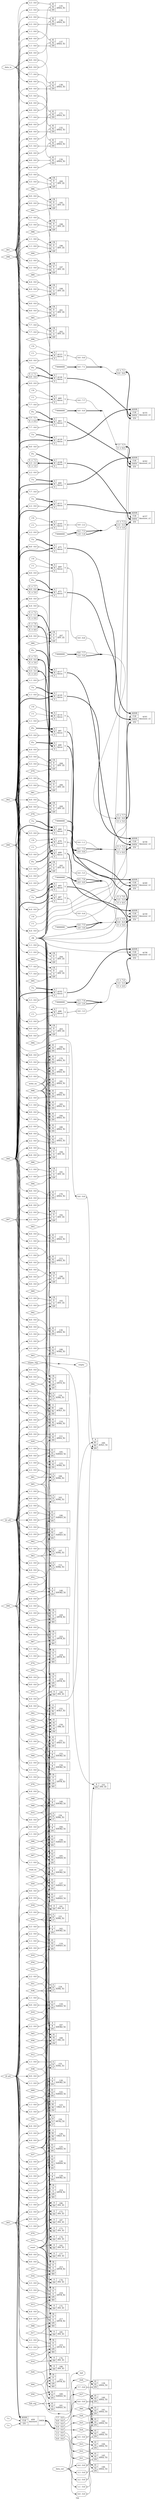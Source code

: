 digraph "top" {
label="top";
rankdir="LR";
remincross=true;
n25 [ shape=diamond, label="_000_", color="black", fontcolor="black"];
n26 [ shape=diamond, label="_001_", color="black", fontcolor="black"];
n27 [ shape=diamond, label="_002_", color="black", fontcolor="black"];
n28 [ shape=diamond, label="_003_", color="black", fontcolor="black"];
n29 [ shape=diamond, label="_004_", color="black", fontcolor="black"];
n30 [ shape=diamond, label="_005_", color="black", fontcolor="black"];
n31 [ shape=diamond, label="_006_", color="black", fontcolor="black"];
n32 [ shape=diamond, label="_007_", color="black", fontcolor="black"];
n33 [ shape=diamond, label="_008_", color="black", fontcolor="black"];
n34 [ shape=diamond, label="_009_", color="black", fontcolor="black"];
n35 [ shape=diamond, label="_010_", color="black", fontcolor="black"];
n36 [ shape=diamond, label="_011_", color="black", fontcolor="black"];
n37 [ shape=diamond, label="_012_", color="black", fontcolor="black"];
n38 [ shape=diamond, label="_013_", color="black", fontcolor="black"];
n39 [ shape=diamond, label="_014_", color="black", fontcolor="black"];
n40 [ shape=diamond, label="_015_", color="black", fontcolor="black"];
n41 [ shape=diamond, label="_016_", color="black", fontcolor="black"];
n42 [ shape=diamond, label="_017_", color="black", fontcolor="black"];
n43 [ shape=diamond, label="_018_", color="black", fontcolor="black"];
n44 [ shape=diamond, label="_019_", color="black", fontcolor="black"];
n45 [ shape=diamond, label="_020_", color="black", fontcolor="black"];
n46 [ shape=diamond, label="_021_", color="black", fontcolor="black"];
n47 [ shape=diamond, label="_022_", color="black", fontcolor="black"];
n48 [ shape=diamond, label="_023_", color="black", fontcolor="black"];
n49 [ shape=diamond, label="_024_", color="black", fontcolor="black"];
n50 [ shape=diamond, label="_025_", color="black", fontcolor="black"];
n51 [ shape=diamond, label="_026_", color="black", fontcolor="black"];
n52 [ shape=diamond, label="_027_", color="black", fontcolor="black"];
n53 [ shape=diamond, label="_028_", color="black", fontcolor="black"];
n54 [ shape=diamond, label="_029_", color="black", fontcolor="black"];
n55 [ shape=diamond, label="_030_", color="black", fontcolor="black"];
n56 [ shape=diamond, label="_031_", color="black", fontcolor="black"];
n57 [ shape=diamond, label="_032_", color="black", fontcolor="black"];
n58 [ shape=diamond, label="_033_", color="black", fontcolor="black"];
n59 [ shape=diamond, label="_034_", color="black", fontcolor="black"];
n60 [ shape=diamond, label="_035_", color="black", fontcolor="black"];
n61 [ shape=diamond, label="_036_", color="black", fontcolor="black"];
n62 [ shape=diamond, label="_037_", color="black", fontcolor="black"];
n63 [ shape=diamond, label="_038_", color="black", fontcolor="black"];
n64 [ shape=diamond, label="_039_", color="black", fontcolor="black"];
n65 [ shape=diamond, label="_040_", color="black", fontcolor="black"];
n66 [ shape=diamond, label="_041_", color="black", fontcolor="black"];
n67 [ shape=diamond, label="_042_", color="black", fontcolor="black"];
n68 [ shape=diamond, label="_043_", color="black", fontcolor="black"];
n69 [ shape=diamond, label="_044_", color="black", fontcolor="black"];
n70 [ shape=diamond, label="_045_", color="black", fontcolor="black"];
n71 [ shape=diamond, label="_046_", color="black", fontcolor="black"];
n72 [ shape=diamond, label="_047_", color="black", fontcolor="black"];
n73 [ shape=diamond, label="_048_", color="black", fontcolor="black"];
n74 [ shape=diamond, label="_049_", color="black", fontcolor="black"];
n75 [ shape=diamond, label="_050_", color="black", fontcolor="black"];
n76 [ shape=diamond, label="_051_", color="black", fontcolor="black"];
n77 [ shape=diamond, label="_052_", color="black", fontcolor="black"];
n78 [ shape=diamond, label="_053_", color="black", fontcolor="black"];
n79 [ shape=diamond, label="_054_", color="black", fontcolor="black"];
n80 [ shape=diamond, label="_055_", color="black", fontcolor="black"];
n81 [ shape=diamond, label="_056_", color="black", fontcolor="black"];
n82 [ shape=diamond, label="_057_", color="black", fontcolor="black"];
n83 [ shape=diamond, label="_058_", color="black", fontcolor="black"];
n84 [ shape=diamond, label="_059_", color="black", fontcolor="black"];
n85 [ shape=diamond, label="_060_", color="black", fontcolor="black"];
n86 [ shape=diamond, label="_061_", color="black", fontcolor="black"];
n87 [ shape=diamond, label="_062_", color="black", fontcolor="black"];
n88 [ shape=diamond, label="_063_", color="black", fontcolor="black"];
n89 [ shape=diamond, label="_064_", color="black", fontcolor="black"];
n90 [ shape=diamond, label="_065_", color="black", fontcolor="black"];
n91 [ shape=diamond, label="_066_", color="black", fontcolor="black"];
n92 [ shape=diamond, label="_067_", color="black", fontcolor="black"];
n93 [ shape=diamond, label="_068_", color="black", fontcolor="black"];
n94 [ shape=diamond, label="_069_", color="black", fontcolor="black"];
n95 [ shape=diamond, label="_070_", color="black", fontcolor="black"];
n96 [ shape=diamond, label="_071_", color="black", fontcolor="black"];
n97 [ shape=diamond, label="_072_", color="black", fontcolor="black"];
n98 [ shape=diamond, label="_073_", color="black", fontcolor="black"];
n99 [ shape=diamond, label="_074_", color="black", fontcolor="black"];
n100 [ shape=diamond, label="_075_", color="black", fontcolor="black"];
n101 [ shape=diamond, label="_076_", color="black", fontcolor="black"];
n102 [ shape=diamond, label="_077_", color="black", fontcolor="black"];
n103 [ shape=diamond, label="_078_", color="black", fontcolor="black"];
n104 [ shape=diamond, label="_079_", color="black", fontcolor="black"];
n105 [ shape=diamond, label="_080_", color="black", fontcolor="black"];
n106 [ shape=diamond, label="_081_", color="black", fontcolor="black"];
n107 [ shape=diamond, label="_082_", color="black", fontcolor="black"];
n108 [ shape=diamond, label="_083_", color="black", fontcolor="black"];
n109 [ shape=diamond, label="_084_", color="black", fontcolor="black"];
n110 [ shape=diamond, label="_085_", color="black", fontcolor="black"];
n111 [ shape=diamond, label="_086_", color="black", fontcolor="black"];
n112 [ shape=diamond, label="_087_", color="black", fontcolor="black"];
n113 [ shape=diamond, label="_088_", color="black", fontcolor="black"];
n114 [ shape=diamond, label="_089_", color="black", fontcolor="black"];
n115 [ shape=diamond, label="_090_", color="black", fontcolor="black"];
n116 [ shape=diamond, label="_091_", color="black", fontcolor="black"];
n117 [ shape=diamond, label="_092_", color="black", fontcolor="black"];
n118 [ shape=diamond, label="_093_", color="black", fontcolor="black"];
n119 [ shape=diamond, label="_094_", color="black", fontcolor="black"];
n120 [ shape=diamond, label="_095_", color="black", fontcolor="black"];
n121 [ shape=diamond, label="_096_", color="black", fontcolor="black"];
n122 [ shape=diamond, label="_097_", color="black", fontcolor="black"];
n123 [ shape=diamond, label="_098_", color="black", fontcolor="black"];
n124 [ shape=diamond, label="_099_", color="black", fontcolor="black"];
n125 [ shape=octagon, label="clk", color="black", fontcolor="black"];
n126 [ shape=octagon, label="data_in", color="black", fontcolor="black"];
n127 [ shape=octagon, label="data_out", color="black", fontcolor="black"];
n128 [ shape=octagon, label="empty", color="black", fontcolor="black"];
n129 [ shape=diamond, label="empty_reg", color="black", fontcolor="black"];
n130 [ shape=octagon, label="full", color="black", fontcolor="black"];
n131 [ shape=diamond, label="full_reg", color="black", fontcolor="black"];
n132 [ shape=diamond, label="rd_ptr", color="black", fontcolor="black"];
n133 [ shape=octagon, label="read_en", color="black", fontcolor="black"];
n134 [ shape=octagon, label="reset", color="black", fontcolor="black"];
n135 [ shape=diamond, label="wr_ptr", color="black", fontcolor="black"];
n136 [ shape=octagon, label="write_en", color="black", fontcolor="black"];
c141 [ shape=record, label="{{<p137> ADDR|<p138> CLK|<p139> DATA|<p140> EN}|$155\n$memwr_v2|{}}",  ];
x0 [ shape=record, style=rounded, label="0 -&gt; 7:1 |<s0> 0:0 - 0:0 ", color="black", fontcolor="black" ];
x0:e -> c141:p140:w [arrowhead=odiamond, arrowtail=odiamond, dir=both, color="black", fontcolor="black", style="setlinewidth(3)", label=""];
c142 [ shape=record, label="{{<p137> ADDR|<p138> CLK|<p139> DATA|<p140> EN}|$156\n$memwr_v2|{}}",  ];
x1 [ shape=record, style=rounded, label="0 -&gt; 7:2 |<s1> 1:1 - 1:1 |0 -&gt; 0:0 ", color="black", fontcolor="black" ];
x1:e -> c142:p140:w [arrowhead=odiamond, arrowtail=odiamond, dir=both, color="black", fontcolor="black", style="setlinewidth(3)", label=""];
c143 [ shape=record, label="{{<p137> ADDR|<p138> CLK|<p139> DATA|<p140> EN}|$157\n$memwr_v2|{}}",  ];
x2 [ shape=record, style=rounded, label="0 -&gt; 7:3 |<s1> 2:2 - 2:2 |0 -&gt; 1:0 ", color="black", fontcolor="black" ];
x2:e -> c143:p140:w [arrowhead=odiamond, arrowtail=odiamond, dir=both, color="black", fontcolor="black", style="setlinewidth(3)", label=""];
c144 [ shape=record, label="{{<p137> ADDR|<p138> CLK|<p139> DATA|<p140> EN}|$158\n$memwr_v2|{}}",  ];
x3 [ shape=record, style=rounded, label="0 -&gt; 7:4 |<s1> 3:3 - 3:3 |0 -&gt; 2:0 ", color="black", fontcolor="black" ];
x3:e -> c144:p140:w [arrowhead=odiamond, arrowtail=odiamond, dir=both, color="black", fontcolor="black", style="setlinewidth(3)", label=""];
c145 [ shape=record, label="{{<p137> ADDR|<p138> CLK|<p139> DATA|<p140> EN}|$159\n$memwr_v2|{}}",  ];
x4 [ shape=record, style=rounded, label="0 -&gt; 7:5 |<s1> 4:4 - 4:4 |0 -&gt; 3:0 ", color="black", fontcolor="black" ];
x4:e -> c145:p140:w [arrowhead=odiamond, arrowtail=odiamond, dir=both, color="black", fontcolor="black", style="setlinewidth(3)", label=""];
c146 [ shape=record, label="{{<p137> ADDR|<p138> CLK|<p139> DATA|<p140> EN}|$160\n$memwr_v2|{}}",  ];
x5 [ shape=record, style=rounded, label="0 -&gt; 7:6 |<s1> 5:5 - 5:5 |0 -&gt; 4:0 ", color="black", fontcolor="black" ];
x5:e -> c146:p140:w [arrowhead=odiamond, arrowtail=odiamond, dir=both, color="black", fontcolor="black", style="setlinewidth(3)", label=""];
c147 [ shape=record, label="{{<p137> ADDR|<p138> CLK|<p139> DATA|<p140> EN}|$161\n$memwr_v2|{}}",  ];
x6 [ shape=record, style=rounded, label="0 -&gt; 7:7 |<s1> 6:6 - 6:6 |0 -&gt; 5:0 ", color="black", fontcolor="black" ];
x6:e -> c147:p140:w [arrowhead=odiamond, arrowtail=odiamond, dir=both, color="black", fontcolor="black", style="setlinewidth(3)", label=""];
c148 [ shape=record, label="{{<p137> ADDR|<p138> CLK|<p139> DATA|<p140> EN}|$162\n$memwr_v2|{}}",  ];
x7 [ shape=record, style=rounded, label="<s1> 7:7 - 7:7 |0 -&gt; 6:0 ", color="black", fontcolor="black" ];
x7:e -> c148:p140:w [arrowhead=odiamond, arrowtail=odiamond, dir=both, color="black", fontcolor="black", style="setlinewidth(3)", label=""];
v8 [ label="1'x" ];
v10 [ label="1'x" ];
c149 [ shape=record, label="{{<p137> ADDR|<p138> CLK|<p140> EN}|$58\n$memrd|{<p139> DATA}}",  ];
x9 [ shape=record, style=rounded, label="<s7> 7:7 - 0:0 |<s6> 6:6 - 0:0 |<s5> 5:5 - 0:0 |<s4> 4:4 - 0:0 |<s3> 3:3 - 0:0 |<s2> 2:2 - 0:0 |<s1> 1:1 - 0:0 |<s0> 0:0 - 0:0 ", color="black", fontcolor="black" ];
c149:p139:e -> x9:w [arrowhead=odiamond, arrowtail=odiamond, dir=both, color="black", fontcolor="black", style="setlinewidth(3)", label=""];
v11 [ label="5'x" ];
c154 [ shape=record, label="{{<p150> A|<p151> B|<p152> S}|$102\n$mux|{<p153> Y}}",  ];
x12 [ shape=record, style=rounded, label="<s0> 3:3 - 0:0 ", color="black", fontcolor="black" ];
x12:e -> c154:p152:w [arrowhead=odiamond, arrowtail=odiamond, dir=both, color="black", fontcolor="black", label=""];
v13 [ label="1'0" ];
v14 [ label="1'1" ];
c155 [ shape=record, label="{{<p150> A|<p151> B|<p152> S}|$105\n$mux|{<p153> Y}}",  ];
x15 [ shape=record, style=rounded, label="<s0> 2:2 - 0:0 ", color="black", fontcolor="black" ];
x15:e -> c155:p152:w [arrowhead=odiamond, arrowtail=odiamond, dir=both, color="black", fontcolor="black", label=""];
x16 [ shape=record, style=rounded, label="<s0> 0:0 - 2:2 ", color="black", fontcolor="black" ];
c155:p153:e -> x16:w [arrowhead=odiamond, arrowtail=odiamond, dir=both, color="black", fontcolor="black", label=""];
v17 [ label="8'x" ];
c156 [ shape=record, label="{{<p150> A|<p151> B|<p152> S}|$108\n$mux|{<p153> Y}}",  ];
x18 [ shape=record, style=rounded, label="0 -&gt; 7:3 |<s1> 2:2 - 2:2 |X -&gt; 1:0 ", color="black", fontcolor="black" ];
x18:e -> c156:p151:w [arrowhead=odiamond, arrowtail=odiamond, dir=both, color="black", fontcolor="black", style="setlinewidth(3)", label=""];
x19 [ shape=record, style=rounded, label="<s0> 2:2 - 0:0 ", color="black", fontcolor="black" ];
x19:e -> c156:p152:w [arrowhead=odiamond, arrowtail=odiamond, dir=both, color="black", fontcolor="black", label=""];
v20 [ label="5'x" ];
c157 [ shape=record, label="{{<p150> A|<p151> B|<p152> S}|$111\n$mux|{<p153> Y}}",  ];
x21 [ shape=record, style=rounded, label="<s0> 2:2 - 0:0 ", color="black", fontcolor="black" ];
x21:e -> c157:p152:w [arrowhead=odiamond, arrowtail=odiamond, dir=both, color="black", fontcolor="black", label=""];
v22 [ label="1'0" ];
v23 [ label="1'1" ];
c158 [ shape=record, label="{{<p150> A|<p151> B|<p152> S}|$114\n$mux|{<p153> Y}}",  ];
x24 [ shape=record, style=rounded, label="<s0> 1:1 - 0:0 ", color="black", fontcolor="black" ];
x24:e -> c158:p152:w [arrowhead=odiamond, arrowtail=odiamond, dir=both, color="black", fontcolor="black", label=""];
x25 [ shape=record, style=rounded, label="<s0> 0:0 - 1:1 ", color="black", fontcolor="black" ];
c158:p153:e -> x25:w [arrowhead=odiamond, arrowtail=odiamond, dir=both, color="black", fontcolor="black", label=""];
v26 [ label="8'x" ];
c159 [ shape=record, label="{{<p150> A|<p151> B|<p152> S}|$117\n$mux|{<p153> Y}}",  ];
x27 [ shape=record, style=rounded, label="0 -&gt; 7:2 |<s1> 1:1 - 1:1 |X -&gt; 0:0 ", color="black", fontcolor="black" ];
x27:e -> c159:p151:w [arrowhead=odiamond, arrowtail=odiamond, dir=both, color="black", fontcolor="black", style="setlinewidth(3)", label=""];
x28 [ shape=record, style=rounded, label="<s0> 1:1 - 0:0 ", color="black", fontcolor="black" ];
x28:e -> c159:p152:w [arrowhead=odiamond, arrowtail=odiamond, dir=both, color="black", fontcolor="black", label=""];
v29 [ label="5'x" ];
c160 [ shape=record, label="{{<p150> A|<p151> B|<p152> S}|$120\n$mux|{<p153> Y}}",  ];
x30 [ shape=record, style=rounded, label="<s0> 1:1 - 0:0 ", color="black", fontcolor="black" ];
x30:e -> c160:p152:w [arrowhead=odiamond, arrowtail=odiamond, dir=both, color="black", fontcolor="black", label=""];
v31 [ label="1'0" ];
v32 [ label="1'1" ];
c161 [ shape=record, label="{{<p150> A|<p151> B|<p152> S}|$123\n$mux|{<p153> Y}}",  ];
x33 [ shape=record, style=rounded, label="<s0> 0:0 - 0:0 ", color="black", fontcolor="black" ];
x33:e -> c161:p152:w [arrowhead=odiamond, arrowtail=odiamond, dir=both, color="black", fontcolor="black", label=""];
x34 [ shape=record, style=rounded, label="<s0> 0:0 - 0:0 ", color="black", fontcolor="black" ];
c161:p153:e -> x34:w [arrowhead=odiamond, arrowtail=odiamond, dir=both, color="black", fontcolor="black", label=""];
v35 [ label="8'x" ];
c162 [ shape=record, label="{{<p150> A|<p151> B|<p152> S}|$126\n$mux|{<p153> Y}}",  ];
x36 [ shape=record, style=rounded, label="0 -&gt; 7:1 |<s0> 0:0 - 0:0 ", color="black", fontcolor="black" ];
x36:e -> c162:p151:w [arrowhead=odiamond, arrowtail=odiamond, dir=both, color="black", fontcolor="black", style="setlinewidth(3)", label=""];
x37 [ shape=record, style=rounded, label="<s0> 0:0 - 0:0 ", color="black", fontcolor="black" ];
x37:e -> c162:p152:w [arrowhead=odiamond, arrowtail=odiamond, dir=both, color="black", fontcolor="black", label=""];
v38 [ label="5'x" ];
c163 [ shape=record, label="{{<p150> A|<p151> B|<p152> S}|$129\n$mux|{<p153> Y}}",  ];
x39 [ shape=record, style=rounded, label="<s0> 0:0 - 0:0 ", color="black", fontcolor="black" ];
x39:e -> c163:p152:w [arrowhead=odiamond, arrowtail=odiamond, dir=both, color="black", fontcolor="black", label=""];
v40 [ label="1'0" ];
v41 [ label="1'1" ];
c164 [ shape=record, label="{{<p150> A|<p151> B|<p152> S}|$60\n$mux|{<p153> Y}}",  ];
x42 [ shape=record, style=rounded, label="<s0> 7:7 - 0:0 ", color="black", fontcolor="black" ];
x42:e -> c164:p152:w [arrowhead=odiamond, arrowtail=odiamond, dir=both, color="black", fontcolor="black", label=""];
x43 [ shape=record, style=rounded, label="<s0> 0:0 - 7:7 ", color="black", fontcolor="black" ];
c164:p153:e -> x43:w [arrowhead=odiamond, arrowtail=odiamond, dir=both, color="black", fontcolor="black", label=""];
v44 [ label="8'x" ];
c165 [ shape=record, label="{{<p150> A|<p151> B|<p152> S}|$63\n$mux|{<p153> Y}}",  ];
x45 [ shape=record, style=rounded, label="<s1> 7:7 - 7:7 |X -&gt; 6:0 ", color="black", fontcolor="black" ];
x45:e -> c165:p151:w [arrowhead=odiamond, arrowtail=odiamond, dir=both, color="black", fontcolor="black", style="setlinewidth(3)", label=""];
x46 [ shape=record, style=rounded, label="<s0> 7:7 - 0:0 ", color="black", fontcolor="black" ];
x46:e -> c165:p152:w [arrowhead=odiamond, arrowtail=odiamond, dir=both, color="black", fontcolor="black", label=""];
v47 [ label="5'x" ];
c166 [ shape=record, label="{{<p150> A|<p151> B|<p152> S}|$66\n$mux|{<p153> Y}}",  ];
x48 [ shape=record, style=rounded, label="<s0> 7:7 - 0:0 ", color="black", fontcolor="black" ];
x48:e -> c166:p152:w [arrowhead=odiamond, arrowtail=odiamond, dir=both, color="black", fontcolor="black", label=""];
v49 [ label="1'0" ];
v50 [ label="1'1" ];
c167 [ shape=record, label="{{<p150> A|<p151> B|<p152> S}|$69\n$mux|{<p153> Y}}",  ];
x51 [ shape=record, style=rounded, label="<s0> 6:6 - 0:0 ", color="black", fontcolor="black" ];
x51:e -> c167:p152:w [arrowhead=odiamond, arrowtail=odiamond, dir=both, color="black", fontcolor="black", label=""];
x52 [ shape=record, style=rounded, label="<s0> 0:0 - 6:6 ", color="black", fontcolor="black" ];
c167:p153:e -> x52:w [arrowhead=odiamond, arrowtail=odiamond, dir=both, color="black", fontcolor="black", label=""];
v53 [ label="8'x" ];
c168 [ shape=record, label="{{<p150> A|<p151> B|<p152> S}|$72\n$mux|{<p153> Y}}",  ];
x54 [ shape=record, style=rounded, label="0 -&gt; 7:7 |<s1> 6:6 - 6:6 |X -&gt; 5:0 ", color="black", fontcolor="black" ];
x54:e -> c168:p151:w [arrowhead=odiamond, arrowtail=odiamond, dir=both, color="black", fontcolor="black", style="setlinewidth(3)", label=""];
x55 [ shape=record, style=rounded, label="<s0> 6:6 - 0:0 ", color="black", fontcolor="black" ];
x55:e -> c168:p152:w [arrowhead=odiamond, arrowtail=odiamond, dir=both, color="black", fontcolor="black", label=""];
v56 [ label="5'x" ];
c169 [ shape=record, label="{{<p150> A|<p151> B|<p152> S}|$75\n$mux|{<p153> Y}}",  ];
x57 [ shape=record, style=rounded, label="<s0> 6:6 - 0:0 ", color="black", fontcolor="black" ];
x57:e -> c169:p152:w [arrowhead=odiamond, arrowtail=odiamond, dir=both, color="black", fontcolor="black", label=""];
v58 [ label="1'0" ];
v59 [ label="1'1" ];
c170 [ shape=record, label="{{<p150> A|<p151> B|<p152> S}|$78\n$mux|{<p153> Y}}",  ];
x60 [ shape=record, style=rounded, label="<s0> 5:5 - 0:0 ", color="black", fontcolor="black" ];
x60:e -> c170:p152:w [arrowhead=odiamond, arrowtail=odiamond, dir=both, color="black", fontcolor="black", label=""];
x61 [ shape=record, style=rounded, label="<s0> 0:0 - 5:5 ", color="black", fontcolor="black" ];
c170:p153:e -> x61:w [arrowhead=odiamond, arrowtail=odiamond, dir=both, color="black", fontcolor="black", label=""];
v62 [ label="8'x" ];
c171 [ shape=record, label="{{<p150> A|<p151> B|<p152> S}|$81\n$mux|{<p153> Y}}",  ];
x63 [ shape=record, style=rounded, label="0 -&gt; 7:6 |<s1> 5:5 - 5:5 |X -&gt; 4:0 ", color="black", fontcolor="black" ];
x63:e -> c171:p151:w [arrowhead=odiamond, arrowtail=odiamond, dir=both, color="black", fontcolor="black", style="setlinewidth(3)", label=""];
x64 [ shape=record, style=rounded, label="<s0> 5:5 - 0:0 ", color="black", fontcolor="black" ];
x64:e -> c171:p152:w [arrowhead=odiamond, arrowtail=odiamond, dir=both, color="black", fontcolor="black", label=""];
v65 [ label="5'x" ];
c172 [ shape=record, label="{{<p150> A|<p151> B|<p152> S}|$84\n$mux|{<p153> Y}}",  ];
x66 [ shape=record, style=rounded, label="<s0> 5:5 - 0:0 ", color="black", fontcolor="black" ];
x66:e -> c172:p152:w [arrowhead=odiamond, arrowtail=odiamond, dir=both, color="black", fontcolor="black", label=""];
v67 [ label="1'0" ];
v68 [ label="1'1" ];
c173 [ shape=record, label="{{<p150> A|<p151> B|<p152> S}|$87\n$mux|{<p153> Y}}",  ];
x69 [ shape=record, style=rounded, label="<s0> 4:4 - 0:0 ", color="black", fontcolor="black" ];
x69:e -> c173:p152:w [arrowhead=odiamond, arrowtail=odiamond, dir=both, color="black", fontcolor="black", label=""];
x70 [ shape=record, style=rounded, label="<s0> 0:0 - 4:4 ", color="black", fontcolor="black" ];
c173:p153:e -> x70:w [arrowhead=odiamond, arrowtail=odiamond, dir=both, color="black", fontcolor="black", label=""];
v71 [ label="8'x" ];
c174 [ shape=record, label="{{<p150> A|<p151> B|<p152> S}|$90\n$mux|{<p153> Y}}",  ];
x72 [ shape=record, style=rounded, label="0 -&gt; 7:5 |<s1> 4:4 - 4:4 |X -&gt; 3:0 ", color="black", fontcolor="black" ];
x72:e -> c174:p151:w [arrowhead=odiamond, arrowtail=odiamond, dir=both, color="black", fontcolor="black", style="setlinewidth(3)", label=""];
x73 [ shape=record, style=rounded, label="<s0> 4:4 - 0:0 ", color="black", fontcolor="black" ];
x73:e -> c174:p152:w [arrowhead=odiamond, arrowtail=odiamond, dir=both, color="black", fontcolor="black", label=""];
v74 [ label="5'x" ];
c175 [ shape=record, label="{{<p150> A|<p151> B|<p152> S}|$93\n$mux|{<p153> Y}}",  ];
x75 [ shape=record, style=rounded, label="<s0> 4:4 - 0:0 ", color="black", fontcolor="black" ];
x75:e -> c175:p152:w [arrowhead=odiamond, arrowtail=odiamond, dir=both, color="black", fontcolor="black", label=""];
v76 [ label="1'0" ];
v77 [ label="1'1" ];
c176 [ shape=record, label="{{<p150> A|<p151> B|<p152> S}|$96\n$mux|{<p153> Y}}",  ];
x78 [ shape=record, style=rounded, label="<s0> 3:3 - 0:0 ", color="black", fontcolor="black" ];
x78:e -> c176:p152:w [arrowhead=odiamond, arrowtail=odiamond, dir=both, color="black", fontcolor="black", label=""];
x79 [ shape=record, style=rounded, label="<s0> 0:0 - 3:3 ", color="black", fontcolor="black" ];
c176:p153:e -> x79:w [arrowhead=odiamond, arrowtail=odiamond, dir=both, color="black", fontcolor="black", label=""];
v80 [ label="8'x" ];
c177 [ shape=record, label="{{<p150> A|<p151> B|<p152> S}|$99\n$mux|{<p153> Y}}",  ];
x81 [ shape=record, style=rounded, label="0 -&gt; 7:4 |<s1> 3:3 - 3:3 |X -&gt; 2:0 ", color="black", fontcolor="black" ];
x81:e -> c177:p151:w [arrowhead=odiamond, arrowtail=odiamond, dir=both, color="black", fontcolor="black", style="setlinewidth(3)", label=""];
x82 [ shape=record, style=rounded, label="<s0> 3:3 - 0:0 ", color="black", fontcolor="black" ];
x82:e -> c177:p152:w [arrowhead=odiamond, arrowtail=odiamond, dir=both, color="black", fontcolor="black", label=""];
c179 [ shape=record, label="{{<p150> A|<p178> ZN}|_100_\nINV_X1|{}}",  ];
x83 [ shape=record, style=rounded, label="<s0> 4:4 - 0:0 ", color="black", fontcolor="black" ];
x83:e -> c179:p150:w [arrowhead=odiamond, arrowtail=odiamond, dir=both, color="black", fontcolor="black", label=""];
c180 [ shape=record, label="{{<p150> A|<p178> ZN}|_101_\nINV_X1|{}}",  ];
x84 [ shape=record, style=rounded, label="<s0> 4:4 - 0:0 ", color="black", fontcolor="black" ];
x84:e -> c180:p150:w [arrowhead=odiamond, arrowtail=odiamond, dir=both, color="black", fontcolor="black", label=""];
c181 [ shape=record, label="{{<p150> A|<p178> ZN}|_102_\nINV_X1|{}}",  ];
c182 [ shape=record, label="{{<p150> A|<p178> ZN}|_103_\nINV_X1|{}}",  ];
c185 [ shape=record, label="{{<p183> A1|<p184> A2|<p178> ZN}|_104_\nAND2_X1|{}}",  ];
x85 [ shape=record, style=rounded, label="<s0> 6:6 - 0:0 ", color="black", fontcolor="black" ];
x85:e -> c185:p178:w [arrowhead=odiamond, arrowtail=odiamond, dir=both, color="black", fontcolor="black", label=""];
c186 [ shape=record, label="{{<p183> A1|<p184> A2|<p178> ZN}|_105_\nNAND2_X1|{}}",  ];
x86 [ shape=record, style=rounded, label="<s0> 1:1 - 0:0 ", color="black", fontcolor="black" ];
x86:e -> c186:p183:w [arrowhead=odiamond, arrowtail=odiamond, dir=both, color="black", fontcolor="black", label=""];
x87 [ shape=record, style=rounded, label="<s0> 0:0 - 0:0 ", color="black", fontcolor="black" ];
x87:e -> c186:p184:w [arrowhead=odiamond, arrowtail=odiamond, dir=both, color="black", fontcolor="black", label=""];
c188 [ shape=record, label="{{<p183> A1|<p184> A2|<p187> A3|<p178> ZN}|_106_\nNAND3_X1|{}}",  ];
x88 [ shape=record, style=rounded, label="<s0> 2:2 - 0:0 ", color="black", fontcolor="black" ];
x88:e -> c188:p183:w [arrowhead=odiamond, arrowtail=odiamond, dir=both, color="black", fontcolor="black", label=""];
x89 [ shape=record, style=rounded, label="<s0> 1:1 - 0:0 ", color="black", fontcolor="black" ];
x89:e -> c188:p184:w [arrowhead=odiamond, arrowtail=odiamond, dir=both, color="black", fontcolor="black", label=""];
x90 [ shape=record, style=rounded, label="<s0> 0:0 - 0:0 ", color="black", fontcolor="black" ];
x90:e -> c188:p187:w [arrowhead=odiamond, arrowtail=odiamond, dir=both, color="black", fontcolor="black", label=""];
c190 [ shape=record, label="{{<p150> A|<p151> B|<p189> Z}|_107_\nXOR2_X1|{}}",  ];
x91 [ shape=record, style=rounded, label="<s0> 3:3 - 0:0 ", color="black", fontcolor="black" ];
x91:e -> c190:p150:w [arrowhead=odiamond, arrowtail=odiamond, dir=both, color="black", fontcolor="black", label=""];
c191 [ shape=record, label="{{<p183> A1|<p184> A2|<p178> ZN}|_108_\nNOR2_X1|{}}",  ];
x92 [ shape=record, style=rounded, label="<s0> 3:3 - 0:0 ", color="black", fontcolor="black" ];
x92:e -> c191:p183:w [arrowhead=odiamond, arrowtail=odiamond, dir=both, color="black", fontcolor="black", label=""];
x93 [ shape=record, style=rounded, label="<s0> 6:6 - 0:0 ", color="black", fontcolor="black" ];
x93:e -> c191:p184:w [arrowhead=odiamond, arrowtail=odiamond, dir=both, color="black", fontcolor="black", label=""];
c194 [ shape=record, label="{{<p150> A|<p192> B1|<p193> B2|<p178> ZN}|_109_\nAOI21_X1|{}}",  ];
x94 [ shape=record, style=rounded, label="<s0> 6:6 - 0:0 ", color="black", fontcolor="black" ];
x94:e -> c194:p193:w [arrowhead=odiamond, arrowtail=odiamond, dir=both, color="black", fontcolor="black", label=""];
x95 [ shape=record, style=rounded, label="<s0> 3:3 - 0:0 ", color="black", fontcolor="black" ];
x95:e -> c194:p178:w [arrowhead=odiamond, arrowtail=odiamond, dir=both, color="black", fontcolor="black", label=""];
c195 [ shape=record, label="{{<p183> A1|<p184> A2|<p178> ZN}|_110_\nAND2_X1|{}}",  ];
x96 [ shape=record, style=rounded, label="<s0> 1:1 - 0:0 ", color="black", fontcolor="black" ];
x96:e -> c195:p183:w [arrowhead=odiamond, arrowtail=odiamond, dir=both, color="black", fontcolor="black", label=""];
x97 [ shape=record, style=rounded, label="<s0> 6:6 - 0:0 ", color="black", fontcolor="black" ];
x97:e -> c195:p184:w [arrowhead=odiamond, arrowtail=odiamond, dir=both, color="black", fontcolor="black", label=""];
x98 [ shape=record, style=rounded, label="<s0> 1:1 - 0:0 ", color="black", fontcolor="black" ];
x98:e -> c195:p178:w [arrowhead=odiamond, arrowtail=odiamond, dir=both, color="black", fontcolor="black", label=""];
c196 [ shape=record, label="{{<p183> A1|<p184> A2|<p178> ZN}|_111_\nAND2_X1|{}}",  ];
x99 [ shape=record, style=rounded, label="<s0> 0:0 - 0:0 ", color="black", fontcolor="black" ];
x99:e -> c196:p183:w [arrowhead=odiamond, arrowtail=odiamond, dir=both, color="black", fontcolor="black", label=""];
x100 [ shape=record, style=rounded, label="<s0> 1:1 - 0:0 ", color="black", fontcolor="black" ];
x100:e -> c196:p184:w [arrowhead=odiamond, arrowtail=odiamond, dir=both, color="black", fontcolor="black", label=""];
c197 [ shape=record, label="{{<p150> A|<p151> B|<p189> Z}|_112_\nXOR2_X1|{}}",  ];
x101 [ shape=record, style=rounded, label="<s0> 2:2 - 0:0 ", color="black", fontcolor="black" ];
x101:e -> c197:p150:w [arrowhead=odiamond, arrowtail=odiamond, dir=both, color="black", fontcolor="black", label=""];
x102 [ shape=record, style=rounded, label="<s0> 2:2 - 0:0 ", color="black", fontcolor="black" ];
x102:e -> c197:p189:w [arrowhead=odiamond, arrowtail=odiamond, dir=both, color="black", fontcolor="black", label=""];
c198 [ shape=record, label="{{<p183> A1|<p184> A2|<p178> ZN}|_113_\nAND2_X1|{}}",  ];
x103 [ shape=record, style=rounded, label="<s0> 0:0 - 0:0 ", color="black", fontcolor="black" ];
x103:e -> c198:p183:w [arrowhead=odiamond, arrowtail=odiamond, dir=both, color="black", fontcolor="black", label=""];
x104 [ shape=record, style=rounded, label="<s0> 6:6 - 0:0 ", color="black", fontcolor="black" ];
x104:e -> c198:p184:w [arrowhead=odiamond, arrowtail=odiamond, dir=both, color="black", fontcolor="black", label=""];
x105 [ shape=record, style=rounded, label="<s0> 0:0 - 0:0 ", color="black", fontcolor="black" ];
x105:e -> c198:p178:w [arrowhead=odiamond, arrowtail=odiamond, dir=both, color="black", fontcolor="black", label=""];
c199 [ shape=record, label="{{<p183> A1|<p184> A2|<p178> ZN}|_114_\nNOR2_X1|{}}",  ];
x106 [ shape=record, style=rounded, label="<s0> 1:1 - 0:0 ", color="black", fontcolor="black" ];
x106:e -> c199:p183:w [arrowhead=odiamond, arrowtail=odiamond, dir=both, color="black", fontcolor="black", label=""];
x107 [ shape=record, style=rounded, label="<s0> 0:0 - 0:0 ", color="black", fontcolor="black" ];
x107:e -> c199:p184:w [arrowhead=odiamond, arrowtail=odiamond, dir=both, color="black", fontcolor="black", label=""];
c200 [ shape=record, label="{{<p183> A1|<p184> A2|<p178> ZN}|_115_\nNOR2_X1|{}}",  ];
x108 [ shape=record, style=rounded, label="<s0> 1:1 - 0:0 ", color="black", fontcolor="black" ];
x108:e -> c200:p178:w [arrowhead=odiamond, arrowtail=odiamond, dir=both, color="black", fontcolor="black", label=""];
c201 [ shape=record, label="{{<p150> A|<p151> B|<p189> Z}|_116_\nXOR2_X1|{}}",  ];
x109 [ shape=record, style=rounded, label="<s0> 0:0 - 0:0 ", color="black", fontcolor="black" ];
x109:e -> c201:p150:w [arrowhead=odiamond, arrowtail=odiamond, dir=both, color="black", fontcolor="black", label=""];
x110 [ shape=record, style=rounded, label="<s0> 6:6 - 0:0 ", color="black", fontcolor="black" ];
x110:e -> c201:p151:w [arrowhead=odiamond, arrowtail=odiamond, dir=both, color="black", fontcolor="black", label=""];
x111 [ shape=record, style=rounded, label="<s0> 0:0 - 0:0 ", color="black", fontcolor="black" ];
x111:e -> c201:p189:w [arrowhead=odiamond, arrowtail=odiamond, dir=both, color="black", fontcolor="black", label=""];
c202 [ shape=record, label="{{<p183> A1|<p184> A2|<p178> ZN}|_117_\nNAND2_X1|{}}",  ];
c203 [ shape=record, label="{{<p183> A1|<p184> A2|<p178> ZN}|_118_\nNAND2_X1|{}}",  ];
x112 [ shape=record, style=rounded, label="<s0> 1:1 - 0:0 ", color="black", fontcolor="black" ];
x112:e -> c203:p183:w [arrowhead=odiamond, arrowtail=odiamond, dir=both, color="black", fontcolor="black", label=""];
x113 [ shape=record, style=rounded, label="<s0> 0:0 - 0:0 ", color="black", fontcolor="black" ];
x113:e -> c203:p184:w [arrowhead=odiamond, arrowtail=odiamond, dir=both, color="black", fontcolor="black", label=""];
c204 [ shape=record, label="{{<p183> A1|<p184> A2|<p187> A3|<p178> ZN}|_119_\nNAND3_X1|{}}",  ];
x114 [ shape=record, style=rounded, label="<s0> 2:2 - 0:0 ", color="black", fontcolor="black" ];
x114:e -> c204:p183:w [arrowhead=odiamond, arrowtail=odiamond, dir=both, color="black", fontcolor="black", label=""];
x115 [ shape=record, style=rounded, label="<s0> 1:1 - 0:0 ", color="black", fontcolor="black" ];
x115:e -> c204:p184:w [arrowhead=odiamond, arrowtail=odiamond, dir=both, color="black", fontcolor="black", label=""];
x116 [ shape=record, style=rounded, label="<s0> 0:0 - 0:0 ", color="black", fontcolor="black" ];
x116:e -> c204:p187:w [arrowhead=odiamond, arrowtail=odiamond, dir=both, color="black", fontcolor="black", label=""];
c206 [ shape=record, label="{{<p183> A1|<p184> A2|<p187> A3|<p205> A4|<p178> ZN}|_120_\nNAND4_X1|{}}",  ];
x117 [ shape=record, style=rounded, label="<s0> 3:3 - 0:0 ", color="black", fontcolor="black" ];
x117:e -> c206:p183:w [arrowhead=odiamond, arrowtail=odiamond, dir=both, color="black", fontcolor="black", label=""];
x118 [ shape=record, style=rounded, label="<s0> 2:2 - 0:0 ", color="black", fontcolor="black" ];
x118:e -> c206:p184:w [arrowhead=odiamond, arrowtail=odiamond, dir=both, color="black", fontcolor="black", label=""];
x119 [ shape=record, style=rounded, label="<s0> 1:1 - 0:0 ", color="black", fontcolor="black" ];
x119:e -> c206:p187:w [arrowhead=odiamond, arrowtail=odiamond, dir=both, color="black", fontcolor="black", label=""];
x120 [ shape=record, style=rounded, label="<s0> 0:0 - 0:0 ", color="black", fontcolor="black" ];
x120:e -> c206:p205:w [arrowhead=odiamond, arrowtail=odiamond, dir=both, color="black", fontcolor="black", label=""];
c207 [ shape=record, label="{{<p150> A|<p151> B|<p189> Z}|_121_\nXOR2_X1|{}}",  ];
x121 [ shape=record, style=rounded, label="<s0> 3:3 - 0:0 ", color="black", fontcolor="black" ];
x121:e -> c207:p150:w [arrowhead=odiamond, arrowtail=odiamond, dir=both, color="black", fontcolor="black", label=""];
c208 [ shape=record, label="{{<p183> A1|<p184> A2|<p178> ZN}|_122_\nNAND2_X1|{}}",  ];
x122 [ shape=record, style=rounded, label="<s0> 3:3 - 0:0 ", color="black", fontcolor="black" ];
x122:e -> c208:p183:w [arrowhead=odiamond, arrowtail=odiamond, dir=both, color="black", fontcolor="black", label=""];
c209 [ shape=record, label="{{<p150> A|<p192> B1|<p193> B2|<p178> ZN}|_123_\nOAI21_X1|{}}",  ];
x123 [ shape=record, style=rounded, label="<s0> 3:3 - 0:0 ", color="black", fontcolor="black" ];
x123:e -> c209:p178:w [arrowhead=odiamond, arrowtail=odiamond, dir=both, color="black", fontcolor="black", label=""];
c210 [ shape=record, label="{{<p150> A|<p151> B|<p189> Z}|_124_\nXOR2_X1|{}}",  ];
x124 [ shape=record, style=rounded, label="<s0> 2:2 - 0:0 ", color="black", fontcolor="black" ];
x124:e -> c210:p150:w [arrowhead=odiamond, arrowtail=odiamond, dir=both, color="black", fontcolor="black", label=""];
c211 [ shape=record, label="{{<p183> A1|<p184> A2|<p178> ZN}|_125_\nNAND2_X1|{}}",  ];
x125 [ shape=record, style=rounded, label="<s0> 2:2 - 0:0 ", color="black", fontcolor="black" ];
x125:e -> c211:p183:w [arrowhead=odiamond, arrowtail=odiamond, dir=both, color="black", fontcolor="black", label=""];
c212 [ shape=record, label="{{<p150> A|<p192> B1|<p193> B2|<p178> ZN}|_126_\nOAI21_X1|{}}",  ];
x126 [ shape=record, style=rounded, label="<s0> 2:2 - 0:0 ", color="black", fontcolor="black" ];
x126:e -> c212:p178:w [arrowhead=odiamond, arrowtail=odiamond, dir=both, color="black", fontcolor="black", label=""];
c213 [ shape=record, label="{{<p183> A1|<p184> A2|<p187> A3|<p178> ZN}|_127_\nNAND3_X1|{}}",  ];
x127 [ shape=record, style=rounded, label="<s0> 0:0 - 0:0 ", color="black", fontcolor="black" ];
x127:e -> c213:p183:w [arrowhead=odiamond, arrowtail=odiamond, dir=both, color="black", fontcolor="black", label=""];
c214 [ shape=record, label="{{<p150> A|<p151> B|<p178> ZN}|_128_\nXNOR2_X1|{}}",  ];
x128 [ shape=record, style=rounded, label="<s0> 1:1 - 0:0 ", color="black", fontcolor="black" ];
x128:e -> c214:p150:w [arrowhead=odiamond, arrowtail=odiamond, dir=both, color="black", fontcolor="black", label=""];
x129 [ shape=record, style=rounded, label="<s0> 1:1 - 0:0 ", color="black", fontcolor="black" ];
x129:e -> c214:p178:w [arrowhead=odiamond, arrowtail=odiamond, dir=both, color="black", fontcolor="black", label=""];
c215 [ shape=record, label="{{<p150> A|<p151> B|<p178> ZN}|_129_\nXNOR2_X1|{}}",  ];
x130 [ shape=record, style=rounded, label="<s0> 0:0 - 0:0 ", color="black", fontcolor="black" ];
x130:e -> c215:p150:w [arrowhead=odiamond, arrowtail=odiamond, dir=both, color="black", fontcolor="black", label=""];
x131 [ shape=record, style=rounded, label="<s0> 0:0 - 0:0 ", color="black", fontcolor="black" ];
x131:e -> c215:p178:w [arrowhead=odiamond, arrowtail=odiamond, dir=both, color="black", fontcolor="black", label=""];
c216 [ shape=record, label="{{<p183> A1|<p184> A2|<p178> ZN}|_130_\nAND2_X1|{}}",  ];
x132 [ shape=record, style=rounded, label="<s0> 3:3 - 0:0 ", color="black", fontcolor="black" ];
x132:e -> c216:p183:w [arrowhead=odiamond, arrowtail=odiamond, dir=both, color="black", fontcolor="black", label=""];
x133 [ shape=record, style=rounded, label="<s0> 6:6 - 0:0 ", color="black", fontcolor="black" ];
x133:e -> c216:p184:w [arrowhead=odiamond, arrowtail=odiamond, dir=both, color="black", fontcolor="black", label=""];
x134 [ shape=record, style=rounded, label="<s0> 3:3 - 0:0 ", color="black", fontcolor="black" ];
x134:e -> c216:p178:w [arrowhead=odiamond, arrowtail=odiamond, dir=both, color="black", fontcolor="black", label=""];
c217 [ shape=record, label="{{<p183> A1|<p184> A2|<p178> ZN}|_131_\nAND2_X1|{}}",  ];
x135 [ shape=record, style=rounded, label="<s0> 2:2 - 0:0 ", color="black", fontcolor="black" ];
x135:e -> c217:p183:w [arrowhead=odiamond, arrowtail=odiamond, dir=both, color="black", fontcolor="black", label=""];
x136 [ shape=record, style=rounded, label="<s0> 6:6 - 0:0 ", color="black", fontcolor="black" ];
x136:e -> c217:p184:w [arrowhead=odiamond, arrowtail=odiamond, dir=both, color="black", fontcolor="black", label=""];
x137 [ shape=record, style=rounded, label="<s0> 2:2 - 0:0 ", color="black", fontcolor="black" ];
x137:e -> c217:p178:w [arrowhead=odiamond, arrowtail=odiamond, dir=both, color="black", fontcolor="black", label=""];
c218 [ shape=record, label="{{<p183> A1|<p184> A2|<p178> ZN}|_132_\nAND2_X1|{}}",  ];
x138 [ shape=record, style=rounded, label="<s0> 6:6 - 0:0 ", color="black", fontcolor="black" ];
x138:e -> c218:p183:w [arrowhead=odiamond, arrowtail=odiamond, dir=both, color="black", fontcolor="black", label=""];
x139 [ shape=record, style=rounded, label="<s0> 6:6 - 0:0 ", color="black", fontcolor="black" ];
x139:e -> c218:p184:w [arrowhead=odiamond, arrowtail=odiamond, dir=both, color="black", fontcolor="black", label=""];
x140 [ shape=record, style=rounded, label="<s0> 6:6 - 0:0 ", color="black", fontcolor="black" ];
x140:e -> c218:p178:w [arrowhead=odiamond, arrowtail=odiamond, dir=both, color="black", fontcolor="black", label=""];
c219 [ shape=record, label="{{<p183> A1|<p184> A2|<p178> ZN}|_133_\nAND2_X1|{}}",  ];
x141 [ shape=record, style=rounded, label="<s0> 5:5 - 0:0 ", color="black", fontcolor="black" ];
x141:e -> c219:p183:w [arrowhead=odiamond, arrowtail=odiamond, dir=both, color="black", fontcolor="black", label=""];
x142 [ shape=record, style=rounded, label="<s0> 6:6 - 0:0 ", color="black", fontcolor="black" ];
x142:e -> c219:p184:w [arrowhead=odiamond, arrowtail=odiamond, dir=both, color="black", fontcolor="black", label=""];
x143 [ shape=record, style=rounded, label="<s0> 5:5 - 0:0 ", color="black", fontcolor="black" ];
x143:e -> c219:p178:w [arrowhead=odiamond, arrowtail=odiamond, dir=both, color="black", fontcolor="black", label=""];
c220 [ shape=record, label="{{<p183> A1|<p184> A2|<p178> ZN}|_134_\nAND2_X1|{}}",  ];
x144 [ shape=record, style=rounded, label="<s0> 4:4 - 0:0 ", color="black", fontcolor="black" ];
x144:e -> c220:p183:w [arrowhead=odiamond, arrowtail=odiamond, dir=both, color="black", fontcolor="black", label=""];
x145 [ shape=record, style=rounded, label="<s0> 6:6 - 0:0 ", color="black", fontcolor="black" ];
x145:e -> c220:p184:w [arrowhead=odiamond, arrowtail=odiamond, dir=both, color="black", fontcolor="black", label=""];
x146 [ shape=record, style=rounded, label="<s0> 4:4 - 0:0 ", color="black", fontcolor="black" ];
x146:e -> c220:p178:w [arrowhead=odiamond, arrowtail=odiamond, dir=both, color="black", fontcolor="black", label=""];
c221 [ shape=record, label="{{<p183> A1|<p184> A2|<p178> ZN}|_135_\nAND2_X1|{}}",  ];
x147 [ shape=record, style=rounded, label="<s0> 3:3 - 0:0 ", color="black", fontcolor="black" ];
x147:e -> c221:p183:w [arrowhead=odiamond, arrowtail=odiamond, dir=both, color="black", fontcolor="black", label=""];
x148 [ shape=record, style=rounded, label="<s0> 6:6 - 0:0 ", color="black", fontcolor="black" ];
x148:e -> c221:p184:w [arrowhead=odiamond, arrowtail=odiamond, dir=both, color="black", fontcolor="black", label=""];
x149 [ shape=record, style=rounded, label="<s0> 3:3 - 0:0 ", color="black", fontcolor="black" ];
x149:e -> c221:p178:w [arrowhead=odiamond, arrowtail=odiamond, dir=both, color="black", fontcolor="black", label=""];
c222 [ shape=record, label="{{<p183> A1|<p184> A2|<p178> ZN}|_136_\nAND2_X1|{}}",  ];
x150 [ shape=record, style=rounded, label="<s0> 2:2 - 0:0 ", color="black", fontcolor="black" ];
x150:e -> c222:p183:w [arrowhead=odiamond, arrowtail=odiamond, dir=both, color="black", fontcolor="black", label=""];
x151 [ shape=record, style=rounded, label="<s0> 6:6 - 0:0 ", color="black", fontcolor="black" ];
x151:e -> c222:p184:w [arrowhead=odiamond, arrowtail=odiamond, dir=both, color="black", fontcolor="black", label=""];
x152 [ shape=record, style=rounded, label="<s0> 2:2 - 0:0 ", color="black", fontcolor="black" ];
x152:e -> c222:p178:w [arrowhead=odiamond, arrowtail=odiamond, dir=both, color="black", fontcolor="black", label=""];
c223 [ shape=record, label="{{<p183> A1|<p184> A2|<p178> ZN}|_137_\nAND2_X1|{}}",  ];
x153 [ shape=record, style=rounded, label="<s0> 1:1 - 0:0 ", color="black", fontcolor="black" ];
x153:e -> c223:p183:w [arrowhead=odiamond, arrowtail=odiamond, dir=both, color="black", fontcolor="black", label=""];
x154 [ shape=record, style=rounded, label="<s0> 6:6 - 0:0 ", color="black", fontcolor="black" ];
x154:e -> c223:p184:w [arrowhead=odiamond, arrowtail=odiamond, dir=both, color="black", fontcolor="black", label=""];
x155 [ shape=record, style=rounded, label="<s0> 1:1 - 0:0 ", color="black", fontcolor="black" ];
x155:e -> c223:p178:w [arrowhead=odiamond, arrowtail=odiamond, dir=both, color="black", fontcolor="black", label=""];
c224 [ shape=record, label="{{<p183> A1|<p184> A2|<p178> ZN}|_138_\nAND2_X1|{}}",  ];
x156 [ shape=record, style=rounded, label="<s0> 0:0 - 0:0 ", color="black", fontcolor="black" ];
x156:e -> c224:p183:w [arrowhead=odiamond, arrowtail=odiamond, dir=both, color="black", fontcolor="black", label=""];
x157 [ shape=record, style=rounded, label="<s0> 6:6 - 0:0 ", color="black", fontcolor="black" ];
x157:e -> c224:p184:w [arrowhead=odiamond, arrowtail=odiamond, dir=both, color="black", fontcolor="black", label=""];
x158 [ shape=record, style=rounded, label="<s0> 0:0 - 0:0 ", color="black", fontcolor="black" ];
x158:e -> c224:p178:w [arrowhead=odiamond, arrowtail=odiamond, dir=both, color="black", fontcolor="black", label=""];
c225 [ shape=record, label="{{<p183> A1|<p184> A2|<p178> ZN}|_139_\nAND2_X1|{}}",  ];
x159 [ shape=record, style=rounded, label="<s0> 7:7 - 0:0 ", color="black", fontcolor="black" ];
x159:e -> c225:p178:w [arrowhead=odiamond, arrowtail=odiamond, dir=both, color="black", fontcolor="black", label=""];
c226 [ shape=record, label="{{<p183> A1|<p184> A2|<p178> ZN}|_140_\nAND2_X1|{}}",  ];
x160 [ shape=record, style=rounded, label="<s0> 6:6 - 0:0 ", color="black", fontcolor="black" ];
x160:e -> c226:p178:w [arrowhead=odiamond, arrowtail=odiamond, dir=both, color="black", fontcolor="black", label=""];
c227 [ shape=record, label="{{<p183> A1|<p184> A2|<p178> ZN}|_141_\nAND2_X1|{}}",  ];
x161 [ shape=record, style=rounded, label="<s0> 5:5 - 0:0 ", color="black", fontcolor="black" ];
x161:e -> c227:p178:w [arrowhead=odiamond, arrowtail=odiamond, dir=both, color="black", fontcolor="black", label=""];
c228 [ shape=record, label="{{<p183> A1|<p184> A2|<p178> ZN}|_142_\nAND2_X1|{}}",  ];
x162 [ shape=record, style=rounded, label="<s0> 4:4 - 0:0 ", color="black", fontcolor="black" ];
x162:e -> c228:p178:w [arrowhead=odiamond, arrowtail=odiamond, dir=both, color="black", fontcolor="black", label=""];
c229 [ shape=record, label="{{<p183> A1|<p184> A2|<p178> ZN}|_143_\nAND2_X1|{}}",  ];
x163 [ shape=record, style=rounded, label="<s0> 3:3 - 0:0 ", color="black", fontcolor="black" ];
x163:e -> c229:p178:w [arrowhead=odiamond, arrowtail=odiamond, dir=both, color="black", fontcolor="black", label=""];
c230 [ shape=record, label="{{<p183> A1|<p184> A2|<p178> ZN}|_144_\nAND2_X1|{}}",  ];
x164 [ shape=record, style=rounded, label="<s0> 2:2 - 0:0 ", color="black", fontcolor="black" ];
x164:e -> c230:p178:w [arrowhead=odiamond, arrowtail=odiamond, dir=both, color="black", fontcolor="black", label=""];
c231 [ shape=record, label="{{<p183> A1|<p184> A2|<p178> ZN}|_145_\nAND2_X1|{}}",  ];
x165 [ shape=record, style=rounded, label="<s0> 1:1 - 0:0 ", color="black", fontcolor="black" ];
x165:e -> c231:p178:w [arrowhead=odiamond, arrowtail=odiamond, dir=both, color="black", fontcolor="black", label=""];
c232 [ shape=record, label="{{<p183> A1|<p184> A2|<p178> ZN}|_146_\nAND2_X1|{}}",  ];
x166 [ shape=record, style=rounded, label="<s0> 0:0 - 0:0 ", color="black", fontcolor="black" ];
x166:e -> c232:p178:w [arrowhead=odiamond, arrowtail=odiamond, dir=both, color="black", fontcolor="black", label=""];
c233 [ shape=record, label="{{<p183> A1|<p184> A2|<p187> A3|<p178> ZN}|_147_\nNAND3_X1|{}}",  ];
x167 [ shape=record, style=rounded, label="<s0> 3:3 - 0:0 ", color="black", fontcolor="black" ];
x167:e -> c233:p183:w [arrowhead=odiamond, arrowtail=odiamond, dir=both, color="black", fontcolor="black", label=""];
x168 [ shape=record, style=rounded, label="<s0> 2:2 - 0:0 ", color="black", fontcolor="black" ];
x168:e -> c233:p184:w [arrowhead=odiamond, arrowtail=odiamond, dir=both, color="black", fontcolor="black", label=""];
c234 [ shape=record, label="{{<p150> A|<p151> B|<p178> ZN}|_148_\nXNOR2_X1|{}}",  ];
x169 [ shape=record, style=rounded, label="<s0> 4:4 - 0:0 ", color="black", fontcolor="black" ];
x169:e -> c234:p150:w [arrowhead=odiamond, arrowtail=odiamond, dir=both, color="black", fontcolor="black", label=""];
x170 [ shape=record, style=rounded, label="<s0> 4:4 - 0:0 ", color="black", fontcolor="black" ];
x170:e -> c234:p178:w [arrowhead=odiamond, arrowtail=odiamond, dir=both, color="black", fontcolor="black", label=""];
c235 [ shape=record, label="{{<p150> A|<p151> B|<p178> ZN}|_149_\nXNOR2_X1|{}}",  ];
x171 [ shape=record, style=rounded, label="<s0> 4:4 - 0:0 ", color="black", fontcolor="black" ];
x171:e -> c235:p150:w [arrowhead=odiamond, arrowtail=odiamond, dir=both, color="black", fontcolor="black", label=""];
c236 [ shape=record, label="{{<p150> A|<p151> B|<p152> S|<p189> Z}|_150_\nMUX2_X1|{}}",  ];
x172 [ shape=record, style=rounded, label="<s0> 4:4 - 0:0 ", color="black", fontcolor="black" ];
x172:e -> c236:p151:w [arrowhead=odiamond, arrowtail=odiamond, dir=both, color="black", fontcolor="black", label=""];
x173 [ shape=record, style=rounded, label="<s0> 4:4 - 0:0 ", color="black", fontcolor="black" ];
x173:e -> c236:p189:w [arrowhead=odiamond, arrowtail=odiamond, dir=both, color="black", fontcolor="black", label=""];
c237 [ shape=record, label="{{<p183> A1|<p184> A2|<p187> A3|<p178> ZN}|_151_\nAND3_X1|{}}",  ];
c238 [ shape=record, label="{{<p150> A|<p192> B1|<p193> B2|<p178> ZN}|_152_\nAOI21_X1|{}}",  ];
x174 [ shape=record, style=rounded, label="<s0> 4:4 - 0:0 ", color="black", fontcolor="black" ];
x174:e -> c238:p193:w [arrowhead=odiamond, arrowtail=odiamond, dir=both, color="black", fontcolor="black", label=""];
c239 [ shape=record, label="{{<p150> A|<p151> B|<p178> ZN}|_153_\nXNOR2_X1|{}}",  ];
x175 [ shape=record, style=rounded, label="<s0> 3:3 - 0:0 ", color="black", fontcolor="black" ];
x175:e -> c239:p150:w [arrowhead=odiamond, arrowtail=odiamond, dir=both, color="black", fontcolor="black", label=""];
c240 [ shape=record, label="{{<p150> A|<p151> B|<p178> ZN}|_154_\nXNOR2_X1|{}}",  ];
x176 [ shape=record, style=rounded, label="<s0> 2:2 - 0:0 ", color="black", fontcolor="black" ];
x176:e -> c240:p150:w [arrowhead=odiamond, arrowtail=odiamond, dir=both, color="black", fontcolor="black", label=""];
c241 [ shape=record, label="{{<p150> A|<p151> B|<p189> Z}|_155_\nXOR2_X1|{}}",  ];
x177 [ shape=record, style=rounded, label="<s0> 1:1 - 0:0 ", color="black", fontcolor="black" ];
x177:e -> c241:p150:w [arrowhead=odiamond, arrowtail=odiamond, dir=both, color="black", fontcolor="black", label=""];
x178 [ shape=record, style=rounded, label="<s0> 0:0 - 0:0 ", color="black", fontcolor="black" ];
x178:e -> c241:p151:w [arrowhead=odiamond, arrowtail=odiamond, dir=both, color="black", fontcolor="black", label=""];
c242 [ shape=record, label="{{<p150> A|<p151> B|<p189> Z}|_156_\nXOR2_X1|{}}",  ];
x179 [ shape=record, style=rounded, label="<s0> 0:0 - 0:0 ", color="black", fontcolor="black" ];
x179:e -> c242:p150:w [arrowhead=odiamond, arrowtail=odiamond, dir=both, color="black", fontcolor="black", label=""];
x180 [ shape=record, style=rounded, label="<s0> 0:0 - 0:0 ", color="black", fontcolor="black" ];
x180:e -> c242:p151:w [arrowhead=odiamond, arrowtail=odiamond, dir=both, color="black", fontcolor="black", label=""];
c243 [ shape=record, label="{{<p150> A|<p151> B|<p178> ZN}|_157_\nXNOR2_X1|{}}",  ];
x181 [ shape=record, style=rounded, label="<s0> 1:1 - 0:0 ", color="black", fontcolor="black" ];
x181:e -> c243:p150:w [arrowhead=odiamond, arrowtail=odiamond, dir=both, color="black", fontcolor="black", label=""];
c244 [ shape=record, label="{{<p183> A1|<p184> A2|<p187> A3|<p178> ZN}|_158_\nNAND3_X1|{}}",  ];
c245 [ shape=record, label="{{<p183> A1|<p184> A2|<p187> A3|<p205> A4|<p178> ZN}|_159_\nOR4_X1|{}}",  ];
c246 [ shape=record, label="{{<p150> A|<p192> B1|<p193> B2|<p178> ZN}|_160_\nAOI21_X1|{}}",  ];
x182 [ shape=record, style=rounded, label="<s0> 6:6 - 0:0 ", color="black", fontcolor="black" ];
x182:e -> c246:p150:w [arrowhead=odiamond, arrowtail=odiamond, dir=both, color="black", fontcolor="black", label=""];
c247 [ shape=record, label="{{<p183> A1|<p184> A2|<p178> ZN}|_161_\nNAND2_X1|{}}",  ];
c248 [ shape=record, label="{{<p150> A|<p151> B|<p178> ZN}|_162_\nXNOR2_X1|{}}",  ];
x183 [ shape=record, style=rounded, label="<s0> 3:3 - 0:0 ", color="black", fontcolor="black" ];
x183:e -> c248:p150:w [arrowhead=odiamond, arrowtail=odiamond, dir=both, color="black", fontcolor="black", label=""];
c249 [ shape=record, label="{{<p150> A|<p151> B|<p189> Z}|_163_\nXOR2_X1|{}}",  ];
x184 [ shape=record, style=rounded, label="<s0> 1:1 - 0:0 ", color="black", fontcolor="black" ];
x184:e -> c249:p150:w [arrowhead=odiamond, arrowtail=odiamond, dir=both, color="black", fontcolor="black", label=""];
x185 [ shape=record, style=rounded, label="<s0> 0:0 - 0:0 ", color="black", fontcolor="black" ];
x185:e -> c249:p151:w [arrowhead=odiamond, arrowtail=odiamond, dir=both, color="black", fontcolor="black", label=""];
c250 [ shape=record, label="{{<p150> A|<p151> B|<p178> ZN}|_164_\nXNOR2_X1|{}}",  ];
x186 [ shape=record, style=rounded, label="<s0> 1:1 - 0:0 ", color="black", fontcolor="black" ];
x186:e -> c250:p150:w [arrowhead=odiamond, arrowtail=odiamond, dir=both, color="black", fontcolor="black", label=""];
c251 [ shape=record, label="{{<p183> A1|<p184> A2|<p187> A3|<p205> A4|<p178> ZN}|_165_\nNAND4_X1|{}}",  ];
c252 [ shape=record, label="{{<p150> A|<p151> B|<p189> Z}|_166_\nXOR2_X1|{}}",  ];
x187 [ shape=record, style=rounded, label="<s0> 2:2 - 0:0 ", color="black", fontcolor="black" ];
x187:e -> c252:p150:w [arrowhead=odiamond, arrowtail=odiamond, dir=both, color="black", fontcolor="black", label=""];
c253 [ shape=record, label="{{<p150> A|<p151> B|<p178> ZN}|_167_\nXNOR2_X1|{}}",  ];
x188 [ shape=record, style=rounded, label="<s0> 2:2 - 0:0 ", color="black", fontcolor="black" ];
x188:e -> c253:p150:w [arrowhead=odiamond, arrowtail=odiamond, dir=both, color="black", fontcolor="black", label=""];
c254 [ shape=record, label="{{<p183> A1|<p184> A2|<p187> A3|<p178> ZN}|_168_\nOR3_X1|{}}",  ];
c255 [ shape=record, label="{{<p183> A1|<p184> A2|<p178> ZN}|_169_\nNAND2_X1|{}}",  ];
c256 [ shape=record, label="{{<p183> A1|<p184> A2|<p178> ZN}|_170_\nAND2_X1|{}}",  ];
x189 [ shape=record, style=rounded, label="<s0> 4:4 - 0:0 ", color="black", fontcolor="black" ];
x189:e -> c256:p183:w [arrowhead=odiamond, arrowtail=odiamond, dir=both, color="black", fontcolor="black", label=""];
x190 [ shape=record, style=rounded, label="<s0> 6:6 - 0:0 ", color="black", fontcolor="black" ];
x190:e -> c256:p184:w [arrowhead=odiamond, arrowtail=odiamond, dir=both, color="black", fontcolor="black", label=""];
x191 [ shape=record, style=rounded, label="<s0> 4:4 - 0:0 ", color="black", fontcolor="black" ];
x191:e -> c256:p178:w [arrowhead=odiamond, arrowtail=odiamond, dir=both, color="black", fontcolor="black", label=""];
c257 [ shape=record, label="{{<p183> A1|<p184> A2|<p178> ZN}|_171_\nAND2_X1|{}}",  ];
x192 [ shape=record, style=rounded, label="<s0> 7:7 - 0:0 ", color="black", fontcolor="black" ];
x192:e -> c257:p183:w [arrowhead=odiamond, arrowtail=odiamond, dir=both, color="black", fontcolor="black", label=""];
x193 [ shape=record, style=rounded, label="<s0> 6:6 - 0:0 ", color="black", fontcolor="black" ];
x193:e -> c257:p184:w [arrowhead=odiamond, arrowtail=odiamond, dir=both, color="black", fontcolor="black", label=""];
x194 [ shape=record, style=rounded, label="<s0> 7:7 - 0:0 ", color="black", fontcolor="black" ];
x194:e -> c257:p178:w [arrowhead=odiamond, arrowtail=odiamond, dir=both, color="black", fontcolor="black", label=""];
c258 [ shape=record, label="{{<p150> A|<p178> ZN}|_172_\nINV_X1|{}}",  ];
c259 [ shape=record, label="{{<p150> A|<p178> ZN}|_173_\nINV_X1|{}}",  ];
c260 [ shape=record, label="{{<p150> A|<p178> ZN}|_174_\nINV_X1|{}}",  ];
c261 [ shape=record, label="{{<p150> A|<p178> ZN}|_175_\nINV_X1|{}}",  ];
c262 [ shape=record, label="{{<p150> A|<p178> ZN}|_176_\nINV_X1|{}}",  ];
c263 [ shape=record, label="{{<p150> A|<p178> ZN}|_177_\nINV_X1|{}}",  ];
c264 [ shape=record, label="{{<p150> A|<p178> ZN}|_178_\nINV_X1|{}}",  ];
c265 [ shape=record, label="{{<p183> A1|<p184> A2|<p178> ZN}|_179_\nAND2_X1|{}}",  ];
x195 [ shape=record, style=rounded, label="<s0> 5:5 - 0:0 ", color="black", fontcolor="black" ];
x195:e -> c265:p178:w [arrowhead=odiamond, arrowtail=odiamond, dir=both, color="black", fontcolor="black", label=""];
c266 [ shape=record, label="{{<p183> A1|<p184> A2|<p178> ZN}|_180_\nAND2_X1|{}}",  ];
x196 [ shape=record, style=rounded, label="<s0> 4:4 - 0:0 ", color="black", fontcolor="black" ];
x196:e -> c266:p178:w [arrowhead=odiamond, arrowtail=odiamond, dir=both, color="black", fontcolor="black", label=""];
c267 [ shape=record, label="{{<p183> A1|<p184> A2|<p178> ZN}|_181_\nAND2_X1|{}}",  ];
x197 [ shape=record, style=rounded, label="<s0> 3:3 - 0:0 ", color="black", fontcolor="black" ];
x197:e -> c267:p178:w [arrowhead=odiamond, arrowtail=odiamond, dir=both, color="black", fontcolor="black", label=""];
c268 [ shape=record, label="{{<p183> A1|<p184> A2|<p178> ZN}|_182_\nAND2_X1|{}}",  ];
x198 [ shape=record, style=rounded, label="<s0> 2:2 - 0:0 ", color="black", fontcolor="black" ];
x198:e -> c268:p178:w [arrowhead=odiamond, arrowtail=odiamond, dir=both, color="black", fontcolor="black", label=""];
c269 [ shape=record, label="{{<p183> A1|<p184> A2|<p178> ZN}|_183_\nAND2_X1|{}}",  ];
x199 [ shape=record, style=rounded, label="<s0> 1:1 - 0:0 ", color="black", fontcolor="black" ];
x199:e -> c269:p178:w [arrowhead=odiamond, arrowtail=odiamond, dir=both, color="black", fontcolor="black", label=""];
c270 [ shape=record, label="{{<p183> A1|<p184> A2|<p178> ZN}|_184_\nAND2_X1|{}}",  ];
x200 [ shape=record, style=rounded, label="<s0> 0:0 - 0:0 ", color="black", fontcolor="black" ];
x200:e -> c270:p178:w [arrowhead=odiamond, arrowtail=odiamond, dir=both, color="black", fontcolor="black", label=""];
c271 [ shape=record, label="{{<p150> A|<p178> ZN}|_185_\nINV_X1|{}}",  ];
c272 [ shape=record, label="{{<p150> A|<p178> ZN}|_186_\nINV_X1|{}}",  ];
c273 [ shape=record, label="{{<p150> A|<p178> ZN}|_187_\nINV_X1|{}}",  ];
c274 [ shape=record, label="{{<p150> A|<p178> ZN}|_188_\nINV_X1|{}}",  ];
c275 [ shape=record, label="{{<p183> A1|<p184> A2|<p178> ZN}|_189_\nAND2_X1|{}}",  ];
x201 [ shape=record, style=rounded, label="<s0> 7:7 - 0:0 ", color="black", fontcolor="black" ];
x201:e -> c275:p178:w [arrowhead=odiamond, arrowtail=odiamond, dir=both, color="black", fontcolor="black", label=""];
c280 [ shape=record, label="{{<p276> CK|<p277> D|<p278> Q|<p279> QN}|_190_\nDFF_X1|{}}",  ];
x202 [ shape=record, style=rounded, label="<s0> 0:0 - 0:0 ", color="black", fontcolor="black" ];
x202:e -> c280:p277:w [arrowhead=odiamond, arrowtail=odiamond, dir=both, color="black", fontcolor="black", label=""];
x203 [ shape=record, style=rounded, label="<s0> 0:0 - 0:0 ", color="black", fontcolor="black" ];
x203:e -> c280:p278:w [arrowhead=odiamond, arrowtail=odiamond, dir=both, color="black", fontcolor="black", label=""];
c281 [ shape=record, label="{{<p276> CK|<p277> D|<p278> Q|<p279> QN}|_191_\nDFF_X1|{}}",  ];
x204 [ shape=record, style=rounded, label="<s0> 1:1 - 0:0 ", color="black", fontcolor="black" ];
x204:e -> c281:p277:w [arrowhead=odiamond, arrowtail=odiamond, dir=both, color="black", fontcolor="black", label=""];
x205 [ shape=record, style=rounded, label="<s0> 1:1 - 0:0 ", color="black", fontcolor="black" ];
x205:e -> c281:p278:w [arrowhead=odiamond, arrowtail=odiamond, dir=both, color="black", fontcolor="black", label=""];
c282 [ shape=record, label="{{<p276> CK|<p277> D|<p278> Q|<p279> QN}|_192_\nDFF_X1|{}}",  ];
x206 [ shape=record, style=rounded, label="<s0> 2:2 - 0:0 ", color="black", fontcolor="black" ];
x206:e -> c282:p277:w [arrowhead=odiamond, arrowtail=odiamond, dir=both, color="black", fontcolor="black", label=""];
x207 [ shape=record, style=rounded, label="<s0> 2:2 - 0:0 ", color="black", fontcolor="black" ];
x207:e -> c282:p278:w [arrowhead=odiamond, arrowtail=odiamond, dir=both, color="black", fontcolor="black", label=""];
c283 [ shape=record, label="{{<p276> CK|<p277> D|<p278> Q|<p279> QN}|_193_\nDFF_X1|{}}",  ];
x208 [ shape=record, style=rounded, label="<s0> 3:3 - 0:0 ", color="black", fontcolor="black" ];
x208:e -> c283:p277:w [arrowhead=odiamond, arrowtail=odiamond, dir=both, color="black", fontcolor="black", label=""];
x209 [ shape=record, style=rounded, label="<s0> 3:3 - 0:0 ", color="black", fontcolor="black" ];
x209:e -> c283:p278:w [arrowhead=odiamond, arrowtail=odiamond, dir=both, color="black", fontcolor="black", label=""];
c284 [ shape=record, label="{{<p276> CK|<p277> D|<p278> Q|<p279> QN}|_194_\nDFF_X1|{}}",  ];
x210 [ shape=record, style=rounded, label="<s0> 4:4 - 0:0 ", color="black", fontcolor="black" ];
x210:e -> c284:p277:w [arrowhead=odiamond, arrowtail=odiamond, dir=both, color="black", fontcolor="black", label=""];
x211 [ shape=record, style=rounded, label="<s0> 4:4 - 0:0 ", color="black", fontcolor="black" ];
x211:e -> c284:p278:w [arrowhead=odiamond, arrowtail=odiamond, dir=both, color="black", fontcolor="black", label=""];
c285 [ shape=record, label="{{<p276> CK|<p277> D|<p278> Q|<p279> QN}|_195_\nDFF_X1|{}}",  ];
x212 [ shape=record, style=rounded, label="<s0> 0:0 - 0:0 ", color="black", fontcolor="black" ];
x212:e -> c285:p277:w [arrowhead=odiamond, arrowtail=odiamond, dir=both, color="black", fontcolor="black", label=""];
x213 [ shape=record, style=rounded, label="<s0> 0:0 - 0:0 ", color="black", fontcolor="black" ];
x213:e -> c285:p278:w [arrowhead=odiamond, arrowtail=odiamond, dir=both, color="black", fontcolor="black", label=""];
c286 [ shape=record, label="{{<p276> CK|<p277> D|<p278> Q|<p279> QN}|_196_\nDFF_X1|{}}",  ];
x214 [ shape=record, style=rounded, label="<s0> 1:1 - 0:0 ", color="black", fontcolor="black" ];
x214:e -> c286:p277:w [arrowhead=odiamond, arrowtail=odiamond, dir=both, color="black", fontcolor="black", label=""];
x215 [ shape=record, style=rounded, label="<s0> 1:1 - 0:0 ", color="black", fontcolor="black" ];
x215:e -> c286:p278:w [arrowhead=odiamond, arrowtail=odiamond, dir=both, color="black", fontcolor="black", label=""];
c287 [ shape=record, label="{{<p276> CK|<p277> D|<p278> Q|<p279> QN}|_197_\nDFF_X1|{}}",  ];
x216 [ shape=record, style=rounded, label="<s0> 2:2 - 0:0 ", color="black", fontcolor="black" ];
x216:e -> c287:p277:w [arrowhead=odiamond, arrowtail=odiamond, dir=both, color="black", fontcolor="black", label=""];
x217 [ shape=record, style=rounded, label="<s0> 2:2 - 0:0 ", color="black", fontcolor="black" ];
x217:e -> c287:p278:w [arrowhead=odiamond, arrowtail=odiamond, dir=both, color="black", fontcolor="black", label=""];
c288 [ shape=record, label="{{<p276> CK|<p277> D|<p278> Q|<p279> QN}|_198_\nDFF_X1|{}}",  ];
x218 [ shape=record, style=rounded, label="<s0> 3:3 - 0:0 ", color="black", fontcolor="black" ];
x218:e -> c288:p277:w [arrowhead=odiamond, arrowtail=odiamond, dir=both, color="black", fontcolor="black", label=""];
x219 [ shape=record, style=rounded, label="<s0> 3:3 - 0:0 ", color="black", fontcolor="black" ];
x219:e -> c288:p278:w [arrowhead=odiamond, arrowtail=odiamond, dir=both, color="black", fontcolor="black", label=""];
c289 [ shape=record, label="{{<p276> CK|<p277> D|<p278> Q|<p279> QN}|_199_\nDFF_X1|{}}",  ];
x220 [ shape=record, style=rounded, label="<s0> 4:4 - 0:0 ", color="black", fontcolor="black" ];
x220:e -> c289:p277:w [arrowhead=odiamond, arrowtail=odiamond, dir=both, color="black", fontcolor="black", label=""];
x221 [ shape=record, style=rounded, label="<s0> 4:4 - 0:0 ", color="black", fontcolor="black" ];
x221:e -> c289:p278:w [arrowhead=odiamond, arrowtail=odiamond, dir=both, color="black", fontcolor="black", label=""];
c290 [ shape=record, label="{{<p276> CK|<p277> D|<p278> Q|<p279> QN}|_200_\nDFF_X1|{}}",  ];
x222 [ shape=record, style=rounded, label="<s0> 5:5 - 0:0 ", color="black", fontcolor="black" ];
x222:e -> c290:p277:w [arrowhead=odiamond, arrowtail=odiamond, dir=both, color="black", fontcolor="black", label=""];
x223 [ shape=record, style=rounded, label="<s0> 5:5 - 0:0 ", color="black", fontcolor="black" ];
x223:e -> c290:p278:w [arrowhead=odiamond, arrowtail=odiamond, dir=both, color="black", fontcolor="black", label=""];
c291 [ shape=record, label="{{<p276> CK|<p277> D|<p278> Q|<p279> QN}|_201_\nDFF_X1|{}}",  ];
x224 [ shape=record, style=rounded, label="<s0> 6:6 - 0:0 ", color="black", fontcolor="black" ];
x224:e -> c291:p277:w [arrowhead=odiamond, arrowtail=odiamond, dir=both, color="black", fontcolor="black", label=""];
x225 [ shape=record, style=rounded, label="<s0> 6:6 - 0:0 ", color="black", fontcolor="black" ];
x225:e -> c291:p278:w [arrowhead=odiamond, arrowtail=odiamond, dir=both, color="black", fontcolor="black", label=""];
c292 [ shape=record, label="{{<p276> CK|<p277> D|<p278> Q|<p279> QN}|_202_\nDFF_X1|{}}",  ];
x226 [ shape=record, style=rounded, label="<s0> 7:7 - 0:0 ", color="black", fontcolor="black" ];
x226:e -> c292:p277:w [arrowhead=odiamond, arrowtail=odiamond, dir=both, color="black", fontcolor="black", label=""];
x227 [ shape=record, style=rounded, label="<s0> 7:7 - 0:0 ", color="black", fontcolor="black" ];
x227:e -> c292:p278:w [arrowhead=odiamond, arrowtail=odiamond, dir=both, color="black", fontcolor="black", label=""];
c293 [ shape=record, label="{{<p276> CK|<p277> D|<p278> Q|<p279> QN}|_203_\nDFF_X1|{}}",  ];
x228 [ shape=record, style=rounded, label="<s0> 0:0 - 0:0 ", color="black", fontcolor="black" ];
x228:e -> c293:p277:w [arrowhead=odiamond, arrowtail=odiamond, dir=both, color="black", fontcolor="black", label=""];
x229 [ shape=record, style=rounded, label="<s0> 0:0 - 0:0 ", color="black", fontcolor="black" ];
x229:e -> c293:p278:w [arrowhead=odiamond, arrowtail=odiamond, dir=both, color="black", fontcolor="black", label=""];
c294 [ shape=record, label="{{<p276> CK|<p277> D|<p278> Q|<p279> QN}|_204_\nDFF_X1|{}}",  ];
x230 [ shape=record, style=rounded, label="<s0> 1:1 - 0:0 ", color="black", fontcolor="black" ];
x230:e -> c294:p277:w [arrowhead=odiamond, arrowtail=odiamond, dir=both, color="black", fontcolor="black", label=""];
x231 [ shape=record, style=rounded, label="<s0> 1:1 - 0:0 ", color="black", fontcolor="black" ];
x231:e -> c294:p278:w [arrowhead=odiamond, arrowtail=odiamond, dir=both, color="black", fontcolor="black", label=""];
c295 [ shape=record, label="{{<p276> CK|<p277> D|<p278> Q|<p279> QN}|_205_\nDFF_X1|{}}",  ];
x232 [ shape=record, style=rounded, label="<s0> 2:2 - 0:0 ", color="black", fontcolor="black" ];
x232:e -> c295:p277:w [arrowhead=odiamond, arrowtail=odiamond, dir=both, color="black", fontcolor="black", label=""];
x233 [ shape=record, style=rounded, label="<s0> 2:2 - 0:0 ", color="black", fontcolor="black" ];
x233:e -> c295:p278:w [arrowhead=odiamond, arrowtail=odiamond, dir=both, color="black", fontcolor="black", label=""];
c296 [ shape=record, label="{{<p276> CK|<p277> D|<p278> Q|<p279> QN}|_206_\nDFF_X1|{}}",  ];
x234 [ shape=record, style=rounded, label="<s0> 3:3 - 0:0 ", color="black", fontcolor="black" ];
x234:e -> c296:p277:w [arrowhead=odiamond, arrowtail=odiamond, dir=both, color="black", fontcolor="black", label=""];
x235 [ shape=record, style=rounded, label="<s0> 3:3 - 0:0 ", color="black", fontcolor="black" ];
x235:e -> c296:p278:w [arrowhead=odiamond, arrowtail=odiamond, dir=both, color="black", fontcolor="black", label=""];
c297 [ shape=record, label="{{<p276> CK|<p277> D|<p278> Q|<p279> QN}|_207_\nDFF_X1|{}}",  ];
x236 [ shape=record, style=rounded, label="<s0> 4:4 - 0:0 ", color="black", fontcolor="black" ];
x236:e -> c297:p277:w [arrowhead=odiamond, arrowtail=odiamond, dir=both, color="black", fontcolor="black", label=""];
x237 [ shape=record, style=rounded, label="<s0> 4:4 - 0:0 ", color="black", fontcolor="black" ];
x237:e -> c297:p278:w [arrowhead=odiamond, arrowtail=odiamond, dir=both, color="black", fontcolor="black", label=""];
c298 [ shape=record, label="{{<p276> CK|<p277> D|<p278> Q|<p279> QN}|_208_\nDFF_X1|{}}",  ];
x238 [ shape=record, style=rounded, label="<s0> 5:5 - 0:0 ", color="black", fontcolor="black" ];
x238:e -> c298:p277:w [arrowhead=odiamond, arrowtail=odiamond, dir=both, color="black", fontcolor="black", label=""];
x239 [ shape=record, style=rounded, label="<s0> 5:5 - 0:0 ", color="black", fontcolor="black" ];
x239:e -> c298:p278:w [arrowhead=odiamond, arrowtail=odiamond, dir=both, color="black", fontcolor="black", label=""];
c299 [ shape=record, label="{{<p276> CK|<p277> D|<p278> Q|<p279> QN}|_209_\nDFF_X1|{}}",  ];
x240 [ shape=record, style=rounded, label="<s0> 6:6 - 0:0 ", color="black", fontcolor="black" ];
x240:e -> c299:p277:w [arrowhead=odiamond, arrowtail=odiamond, dir=both, color="black", fontcolor="black", label=""];
x241 [ shape=record, style=rounded, label="<s0> 6:6 - 0:0 ", color="black", fontcolor="black" ];
x241:e -> c299:p278:w [arrowhead=odiamond, arrowtail=odiamond, dir=both, color="black", fontcolor="black", label=""];
c300 [ shape=record, label="{{<p276> CK|<p277> D|<p278> Q|<p279> QN}|_210_\nDFF_X1|{}}",  ];
x242 [ shape=record, style=rounded, label="<s0> 7:7 - 0:0 ", color="black", fontcolor="black" ];
x242:e -> c300:p277:w [arrowhead=odiamond, arrowtail=odiamond, dir=both, color="black", fontcolor="black", label=""];
x243 [ shape=record, style=rounded, label="<s0> 7:7 - 0:0 ", color="black", fontcolor="black" ];
x243:e -> c300:p278:w [arrowhead=odiamond, arrowtail=odiamond, dir=both, color="black", fontcolor="black", label=""];
c302 [ shape=record, label="{{<p276> CK|<p277> D|<p278> Q|<p279> QN|<p301> RN}|_211_\nDFFR_X1|{}}",  ];
c304 [ shape=record, label="{{<p276> CK|<p277> D|<p278> Q|<p279> QN|<p303> SN}|_212_\nDFFS_X1|{}}",  ];
c305 [ shape=record, label="{{<p276> CK|<p277> D|<p278> Q|<p279> QN|<p301> RN}|_213_\nDFFR_X1|{}}",  ];
x244 [ shape=record, style=rounded, label="<s0> 0:0 - 0:0 ", color="black", fontcolor="black" ];
x244:e -> c305:p277:w [arrowhead=odiamond, arrowtail=odiamond, dir=both, color="black", fontcolor="black", label=""];
x245 [ shape=record, style=rounded, label="<s0> 0:0 - 0:0 ", color="black", fontcolor="black" ];
x245:e -> c305:p278:w [arrowhead=odiamond, arrowtail=odiamond, dir=both, color="black", fontcolor="black", label=""];
c306 [ shape=record, label="{{<p276> CK|<p277> D|<p278> Q|<p279> QN|<p301> RN}|_214_\nDFFR_X1|{}}",  ];
x246 [ shape=record, style=rounded, label="<s0> 1:1 - 0:0 ", color="black", fontcolor="black" ];
x246:e -> c306:p277:w [arrowhead=odiamond, arrowtail=odiamond, dir=both, color="black", fontcolor="black", label=""];
x247 [ shape=record, style=rounded, label="<s0> 1:1 - 0:0 ", color="black", fontcolor="black" ];
x247:e -> c306:p278:w [arrowhead=odiamond, arrowtail=odiamond, dir=both, color="black", fontcolor="black", label=""];
c307 [ shape=record, label="{{<p276> CK|<p277> D|<p278> Q|<p279> QN|<p301> RN}|_215_\nDFFR_X1|{}}",  ];
x248 [ shape=record, style=rounded, label="<s0> 2:2 - 0:0 ", color="black", fontcolor="black" ];
x248:e -> c307:p277:w [arrowhead=odiamond, arrowtail=odiamond, dir=both, color="black", fontcolor="black", label=""];
x249 [ shape=record, style=rounded, label="<s0> 2:2 - 0:0 ", color="black", fontcolor="black" ];
x249:e -> c307:p278:w [arrowhead=odiamond, arrowtail=odiamond, dir=both, color="black", fontcolor="black", label=""];
c308 [ shape=record, label="{{<p276> CK|<p277> D|<p278> Q|<p279> QN|<p301> RN}|_216_\nDFFR_X1|{}}",  ];
x250 [ shape=record, style=rounded, label="<s0> 3:3 - 0:0 ", color="black", fontcolor="black" ];
x250:e -> c308:p277:w [arrowhead=odiamond, arrowtail=odiamond, dir=both, color="black", fontcolor="black", label=""];
x251 [ shape=record, style=rounded, label="<s0> 3:3 - 0:0 ", color="black", fontcolor="black" ];
x251:e -> c308:p278:w [arrowhead=odiamond, arrowtail=odiamond, dir=both, color="black", fontcolor="black", label=""];
c309 [ shape=record, label="{{<p276> CK|<p277> D|<p278> Q|<p279> QN|<p301> RN}|_217_\nDFFR_X1|{}}",  ];
x252 [ shape=record, style=rounded, label="<s0> 4:4 - 0:0 ", color="black", fontcolor="black" ];
x252:e -> c309:p277:w [arrowhead=odiamond, arrowtail=odiamond, dir=both, color="black", fontcolor="black", label=""];
x253 [ shape=record, style=rounded, label="<s0> 4:4 - 0:0 ", color="black", fontcolor="black" ];
x253:e -> c309:p278:w [arrowhead=odiamond, arrowtail=odiamond, dir=both, color="black", fontcolor="black", label=""];
c310 [ shape=record, label="{{<p276> CK|<p277> D|<p278> Q|<p279> QN|<p301> RN}|_218_\nDFFR_X1|{}}",  ];
x254 [ shape=record, style=rounded, label="<s0> 0:0 - 0:0 ", color="black", fontcolor="black" ];
x254:e -> c310:p277:w [arrowhead=odiamond, arrowtail=odiamond, dir=both, color="black", fontcolor="black", label=""];
x255 [ shape=record, style=rounded, label="<s0> 0:0 - 0:0 ", color="black", fontcolor="black" ];
x255:e -> c310:p278:w [arrowhead=odiamond, arrowtail=odiamond, dir=both, color="black", fontcolor="black", label=""];
c311 [ shape=record, label="{{<p276> CK|<p277> D|<p278> Q|<p279> QN|<p301> RN}|_219_\nDFFR_X1|{}}",  ];
x256 [ shape=record, style=rounded, label="<s0> 1:1 - 0:0 ", color="black", fontcolor="black" ];
x256:e -> c311:p277:w [arrowhead=odiamond, arrowtail=odiamond, dir=both, color="black", fontcolor="black", label=""];
x257 [ shape=record, style=rounded, label="<s0> 1:1 - 0:0 ", color="black", fontcolor="black" ];
x257:e -> c311:p278:w [arrowhead=odiamond, arrowtail=odiamond, dir=both, color="black", fontcolor="black", label=""];
c312 [ shape=record, label="{{<p276> CK|<p277> D|<p278> Q|<p279> QN|<p301> RN}|_220_\nDFFR_X1|{}}",  ];
x258 [ shape=record, style=rounded, label="<s0> 2:2 - 0:0 ", color="black", fontcolor="black" ];
x258:e -> c312:p277:w [arrowhead=odiamond, arrowtail=odiamond, dir=both, color="black", fontcolor="black", label=""];
x259 [ shape=record, style=rounded, label="<s0> 2:2 - 0:0 ", color="black", fontcolor="black" ];
x259:e -> c312:p278:w [arrowhead=odiamond, arrowtail=odiamond, dir=both, color="black", fontcolor="black", label=""];
c313 [ shape=record, label="{{<p276> CK|<p277> D|<p278> Q|<p279> QN|<p301> RN}|_221_\nDFFR_X1|{}}",  ];
x260 [ shape=record, style=rounded, label="<s0> 3:3 - 0:0 ", color="black", fontcolor="black" ];
x260:e -> c313:p277:w [arrowhead=odiamond, arrowtail=odiamond, dir=both, color="black", fontcolor="black", label=""];
x261 [ shape=record, style=rounded, label="<s0> 3:3 - 0:0 ", color="black", fontcolor="black" ];
x261:e -> c313:p278:w [arrowhead=odiamond, arrowtail=odiamond, dir=both, color="black", fontcolor="black", label=""];
c314 [ shape=record, label="{{<p276> CK|<p277> D|<p278> Q|<p279> QN|<p301> RN}|_222_\nDFFR_X1|{}}",  ];
x262 [ shape=record, style=rounded, label="<s0> 4:4 - 0:0 ", color="black", fontcolor="black" ];
x262:e -> c314:p277:w [arrowhead=odiamond, arrowtail=odiamond, dir=both, color="black", fontcolor="black", label=""];
x263 [ shape=record, style=rounded, label="<s0> 4:4 - 0:0 ", color="black", fontcolor="black" ];
x263:e -> c314:p278:w [arrowhead=odiamond, arrowtail=odiamond, dir=both, color="black", fontcolor="black", label=""];
v264 [ label="7'0000000" ];
x265 [ shape=record, style=rounded, label="<s0> 6:0 - 7:1 ", color="black", fontcolor="black" ];
v266 [ label="7'0000000" ];
x267 [ shape=record, style=rounded, label="<s1> 6:1 - 7:2 |<s0> 0:0 - 0:0 ", color="black", fontcolor="black" ];
v268 [ label="7'0000000" ];
x269 [ shape=record, style=rounded, label="<s1> 6:2 - 7:3 |<s0> 1:0 - 1:0 ", color="black", fontcolor="black" ];
v270 [ label="7'0000000" ];
x271 [ shape=record, style=rounded, label="<s1> 6:3 - 7:4 |<s0> 2:0 - 2:0 ", color="black", fontcolor="black" ];
v272 [ label="7'0000000" ];
x273 [ shape=record, style=rounded, label="<s1> 6:4 - 7:5 |<s0> 3:0 - 3:0 ", color="black", fontcolor="black" ];
v274 [ label="7'0000000" ];
x275 [ shape=record, style=rounded, label="<s1> 6:5 - 7:6 |<s0> 4:0 - 4:0 ", color="black", fontcolor="black" ];
v276 [ label="7'0000000" ];
x277 [ shape=record, style=rounded, label="<s1> 6:6 - 7:7 |<s0> 5:0 - 5:0 ", color="black", fontcolor="black" ];
v278 [ label="7'0000000" ];
x279 [ shape=record, style=rounded, label="<s0> 6:0 - 6:0 ", color="black", fontcolor="black" ];
x280 [shape=point, ];
x281 [shape=point, ];
c163:p153:e -> c141:p137:w [color="black", fontcolor="black", style="setlinewidth(3)", label=""];
c154:p153:e -> c144:p137:w [color="black", fontcolor="black", style="setlinewidth(3)", label=""];
n100:e -> c312:p279:w [color="black", fontcolor="black", label=""];
n101:e -> c313:p279:w [color="black", fontcolor="black", label=""];
n102:e -> c305:p279:w [color="black", fontcolor="black", label=""];
n103:e -> c299:p279:w [color="black", fontcolor="black", label=""];
n104:e -> c298:p279:w [color="black", fontcolor="black", label=""];
n105:e -> c297:p279:w [color="black", fontcolor="black", label=""];
n106:e -> c296:p279:w [color="black", fontcolor="black", label=""];
n107:e -> c295:p279:w [color="black", fontcolor="black", label=""];
n108:e -> c294:p279:w [color="black", fontcolor="black", label=""];
n109:e -> c293:p279:w [color="black", fontcolor="black", label=""];
c177:p153:e -> c144:p139:w [color="black", fontcolor="black", style="setlinewidth(3)", label=""];
n110:e -> c291:p279:w [color="black", fontcolor="black", label=""];
n111:e -> c290:p279:w [color="black", fontcolor="black", label=""];
n112:e -> c289:p279:w [color="black", fontcolor="black", label=""];
n113:e -> c288:p279:w [color="black", fontcolor="black", label=""];
n114:e -> c287:p279:w [color="black", fontcolor="black", label=""];
n115:e -> c286:p279:w [color="black", fontcolor="black", label=""];
n116:e -> c285:p279:w [color="black", fontcolor="black", label=""];
n117:e -> c283:p279:w [color="black", fontcolor="black", label=""];
n118:e -> c282:p279:w [color="black", fontcolor="black", label=""];
n119:e -> c281:p279:w [color="black", fontcolor="black", label=""];
n12 [ shape=point ];
x271:s0:e -> n12:w [color="black", fontcolor="black", style="setlinewidth(3)", label=""];
x271:s1:e -> n12:w [color="black", fontcolor="black", style="setlinewidth(3)", label=""];
x79:s0:e -> n12:w [color="black", fontcolor="black", label=""];
n12:e -> x3:s1:w [color="black", fontcolor="black", label=""];
n120:e -> c300:p279:w [color="black", fontcolor="black", label=""];
n121:e -> c292:p279:w [color="black", fontcolor="black", label=""];
n122:e -> x203:s0:w [color="black", fontcolor="black", label=""];
n122:e -> x205:s0:w [color="black", fontcolor="black", label=""];
n122:e -> x207:s0:w [color="black", fontcolor="black", label=""];
n122:e -> x209:s0:w [color="black", fontcolor="black", label=""];
n122:e -> x211:s0:w [color="black", fontcolor="black", label=""];
n123:e -> x213:s0:w [color="black", fontcolor="black", label=""];
n123:e -> x215:s0:w [color="black", fontcolor="black", label=""];
n123:e -> x217:s0:w [color="black", fontcolor="black", label=""];
n123:e -> x219:s0:w [color="black", fontcolor="black", label=""];
n123:e -> x221:s0:w [color="black", fontcolor="black", label=""];
n123:e -> x223:s0:w [color="black", fontcolor="black", label=""];
n123:e -> x225:s0:w [color="black", fontcolor="black", label=""];
n123:e -> x227:s0:w [color="black", fontcolor="black", label=""];
n124:e -> x229:s0:w [color="black", fontcolor="black", label=""];
n124:e -> x231:s0:w [color="black", fontcolor="black", label=""];
n124:e -> x233:s0:w [color="black", fontcolor="black", label=""];
n124:e -> x235:s0:w [color="black", fontcolor="black", label=""];
n124:e -> x237:s0:w [color="black", fontcolor="black", label=""];
n124:e -> x239:s0:w [color="black", fontcolor="black", label=""];
n124:e -> x241:s0:w [color="black", fontcolor="black", label=""];
n124:e -> x243:s0:w [color="black", fontcolor="black", label=""];
n125:e -> c141:p138:w [color="black", fontcolor="black", label=""];
n125:e -> c142:p138:w [color="black", fontcolor="black", label=""];
n125:e -> c143:p138:w [color="black", fontcolor="black", label=""];
n125:e -> c144:p138:w [color="black", fontcolor="black", label=""];
n125:e -> c145:p138:w [color="black", fontcolor="black", label=""];
n125:e -> c146:p138:w [color="black", fontcolor="black", label=""];
n125:e -> c147:p138:w [color="black", fontcolor="black", label=""];
n125:e -> c148:p138:w [color="black", fontcolor="black", label=""];
n125:e -> c280:p276:w [color="black", fontcolor="black", label=""];
n125:e -> c281:p276:w [color="black", fontcolor="black", label=""];
n125:e -> c282:p276:w [color="black", fontcolor="black", label=""];
n125:e -> c283:p276:w [color="black", fontcolor="black", label=""];
n125:e -> c284:p276:w [color="black", fontcolor="black", label=""];
n125:e -> c285:p276:w [color="black", fontcolor="black", label=""];
n125:e -> c286:p276:w [color="black", fontcolor="black", label=""];
n125:e -> c287:p276:w [color="black", fontcolor="black", label=""];
n125:e -> c288:p276:w [color="black", fontcolor="black", label=""];
n125:e -> c289:p276:w [color="black", fontcolor="black", label=""];
n125:e -> c290:p276:w [color="black", fontcolor="black", label=""];
n125:e -> c291:p276:w [color="black", fontcolor="black", label=""];
n125:e -> c292:p276:w [color="black", fontcolor="black", label=""];
n125:e -> c293:p276:w [color="black", fontcolor="black", label=""];
n125:e -> c294:p276:w [color="black", fontcolor="black", label=""];
n125:e -> c295:p276:w [color="black", fontcolor="black", label=""];
n125:e -> c296:p276:w [color="black", fontcolor="black", label=""];
n125:e -> c297:p276:w [color="black", fontcolor="black", label=""];
n125:e -> c298:p276:w [color="black", fontcolor="black", label=""];
n125:e -> c299:p276:w [color="black", fontcolor="black", label=""];
n125:e -> c300:p276:w [color="black", fontcolor="black", label=""];
n125:e -> c302:p276:w [color="black", fontcolor="black", label=""];
n125:e -> c304:p276:w [color="black", fontcolor="black", label=""];
n125:e -> c305:p276:w [color="black", fontcolor="black", label=""];
n125:e -> c306:p276:w [color="black", fontcolor="black", label=""];
n125:e -> c307:p276:w [color="black", fontcolor="black", label=""];
n125:e -> c308:p276:w [color="black", fontcolor="black", label=""];
n125:e -> c309:p276:w [color="black", fontcolor="black", label=""];
n125:e -> c310:p276:w [color="black", fontcolor="black", label=""];
n125:e -> c311:p276:w [color="black", fontcolor="black", label=""];
n125:e -> c312:p276:w [color="black", fontcolor="black", label=""];
n125:e -> c313:p276:w [color="black", fontcolor="black", label=""];
n125:e -> c314:p276:w [color="black", fontcolor="black", label=""];
n126:e -> x138:s0:w [color="black", fontcolor="black", label=""];
n126:e -> x141:s0:w [color="black", fontcolor="black", label=""];
n126:e -> x144:s0:w [color="black", fontcolor="black", label=""];
n126:e -> x147:s0:w [color="black", fontcolor="black", label=""];
n126:e -> x150:s0:w [color="black", fontcolor="black", label=""];
n126:e -> x153:s0:w [color="black", fontcolor="black", label=""];
n126:e -> x156:s0:w [color="black", fontcolor="black", label=""];
n126:e -> x192:s0:w [color="black", fontcolor="black", label=""];
n127:e -> x159:s0:w [color="black", fontcolor="black", label=""];
n127:e -> x160:s0:w [color="black", fontcolor="black", label=""];
n127:e -> x161:s0:w [color="black", fontcolor="black", label=""];
n127:e -> x162:s0:w [color="black", fontcolor="black", label=""];
n127:e -> x163:s0:w [color="black", fontcolor="black", label=""];
n127:e -> x164:s0:w [color="black", fontcolor="black", label=""];
n127:e -> x165:s0:w [color="black", fontcolor="black", label=""];
n127:e -> x166:s0:w [color="black", fontcolor="black", label=""];
x280:e -> n128:w [color="black", fontcolor="black", label=""];
n129:e -> c182:p150:w [color="black", fontcolor="black", label=""];
n129:e -> c304:p278:w [color="black", fontcolor="black", label=""];
n129:e -> x280:w [color="black", fontcolor="black", label=""];
c175:p153:e -> c145:p137:w [color="black", fontcolor="black", style="setlinewidth(3)", label=""];
x281:e -> n130:w [color="black", fontcolor="black", label=""];
n131:e -> c247:p183:w [color="black", fontcolor="black", label=""];
n131:e -> c302:p278:w [color="black", fontcolor="black", label=""];
n131:e -> x281:w [color="black", fontcolor="black", label=""];
n132:e -> c149:p137:w [color="black", fontcolor="black", style="setlinewidth(3)", label=""];
n132:e -> x112:s0:w [color="black", fontcolor="black", label=""];
n132:e -> x113:s0:w [color="black", fontcolor="black", label=""];
n132:e -> x114:s0:w [color="black", fontcolor="black", label=""];
n132:e -> x115:s0:w [color="black", fontcolor="black", label=""];
n132:e -> x116:s0:w [color="black", fontcolor="black", label=""];
n132:e -> x117:s0:w [color="black", fontcolor="black", label=""];
n132:e -> x118:s0:w [color="black", fontcolor="black", label=""];
n132:e -> x119:s0:w [color="black", fontcolor="black", label=""];
n132:e -> x120:s0:w [color="black", fontcolor="black", label=""];
n132:e -> x121:s0:w [color="black", fontcolor="black", label=""];
n132:e -> x122:s0:w [color="black", fontcolor="black", label=""];
n132:e -> x124:s0:w [color="black", fontcolor="black", label=""];
n132:e -> x125:s0:w [color="black", fontcolor="black", label=""];
n132:e -> x127:s0:w [color="black", fontcolor="black", label=""];
n132:e -> x128:s0:w [color="black", fontcolor="black", label=""];
n132:e -> x130:s0:w [color="black", fontcolor="black", label=""];
n132:e -> x171:s0:w [color="black", fontcolor="black", label=""];
n132:e -> x172:s0:w [color="black", fontcolor="black", label=""];
n132:e -> x177:s0:w [color="black", fontcolor="black", label=""];
n132:e -> x178:s0:w [color="black", fontcolor="black", label=""];
n132:e -> x180:s0:w [color="black", fontcolor="black", label=""];
n132:e -> x183:s0:w [color="black", fontcolor="black", label=""];
n132:e -> x186:s0:w [color="black", fontcolor="black", label=""];
n132:e -> x188:s0:w [color="black", fontcolor="black", label=""];
n132:e -> x245:s0:w [color="black", fontcolor="black", label=""];
n132:e -> x247:s0:w [color="black", fontcolor="black", label=""];
n132:e -> x249:s0:w [color="black", fontcolor="black", label=""];
n132:e -> x251:s0:w [color="black", fontcolor="black", label=""];
n132:e -> x253:s0:w [color="black", fontcolor="black", label=""];
n132:e -> x84:s0:w [color="black", fontcolor="black", label=""];
n133:e -> c202:p183:w [color="black", fontcolor="black", label=""];
n133:e -> c213:p184:w [color="black", fontcolor="black", label=""];
n133:e -> c244:p183:w [color="black", fontcolor="black", label=""];
n134:e -> c181:p150:w [color="black", fontcolor="black", label=""];
n134:e -> c258:p150:w [color="black", fontcolor="black", label=""];
n134:e -> c259:p150:w [color="black", fontcolor="black", label=""];
n134:e -> c260:p150:w [color="black", fontcolor="black", label=""];
n134:e -> c261:p150:w [color="black", fontcolor="black", label=""];
n134:e -> c262:p150:w [color="black", fontcolor="black", label=""];
n134:e -> c263:p150:w [color="black", fontcolor="black", label=""];
n134:e -> c264:p150:w [color="black", fontcolor="black", label=""];
n134:e -> c271:p150:w [color="black", fontcolor="black", label=""];
n134:e -> c272:p150:w [color="black", fontcolor="black", label=""];
n134:e -> c273:p150:w [color="black", fontcolor="black", label=""];
n134:e -> c274:p150:w [color="black", fontcolor="black", label=""];
n135:e -> x101:s0:w [color="black", fontcolor="black", label=""];
n135:e -> x103:s0:w [color="black", fontcolor="black", label=""];
n135:e -> x106:s0:w [color="black", fontcolor="black", label=""];
n135:e -> x109:s0:w [color="black", fontcolor="black", label=""];
n135:e -> x132:s0:w [color="black", fontcolor="black", label=""];
n135:e -> x135:s0:w [color="black", fontcolor="black", label=""];
n135:e -> x167:s0:w [color="black", fontcolor="black", label=""];
n135:e -> x168:s0:w [color="black", fontcolor="black", label=""];
n135:e -> x169:s0:w [color="black", fontcolor="black", label=""];
n135:e -> x174:s0:w [color="black", fontcolor="black", label=""];
n135:e -> x175:s0:w [color="black", fontcolor="black", label=""];
n135:e -> x176:s0:w [color="black", fontcolor="black", label=""];
n135:e -> x179:s0:w [color="black", fontcolor="black", label=""];
n135:e -> x181:s0:w [color="black", fontcolor="black", label=""];
n135:e -> x184:s0:w [color="black", fontcolor="black", label=""];
n135:e -> x185:s0:w [color="black", fontcolor="black", label=""];
n135:e -> x187:s0:w [color="black", fontcolor="black", label=""];
n135:e -> x189:s0:w [color="black", fontcolor="black", label=""];
n135:e -> x255:s0:w [color="black", fontcolor="black", label=""];
n135:e -> x257:s0:w [color="black", fontcolor="black", label=""];
n135:e -> x259:s0:w [color="black", fontcolor="black", label=""];
n135:e -> x261:s0:w [color="black", fontcolor="black", label=""];
n135:e -> x263:s0:w [color="black", fontcolor="black", label=""];
n135:e -> x83:s0:w [color="black", fontcolor="black", label=""];
n135:e -> x86:s0:w [color="black", fontcolor="black", label=""];
n135:e -> x87:s0:w [color="black", fontcolor="black", label=""];
n135:e -> x88:s0:w [color="black", fontcolor="black", label=""];
n135:e -> x89:s0:w [color="black", fontcolor="black", label=""];
n135:e -> x90:s0:w [color="black", fontcolor="black", label=""];
n135:e -> x91:s0:w [color="black", fontcolor="black", label=""];
n135:e -> x92:s0:w [color="black", fontcolor="black", label=""];
n135:e -> x96:s0:w [color="black", fontcolor="black", label=""];
n135:e -> x99:s0:w [color="black", fontcolor="black", label=""];
n136:e -> c185:p183:w [color="black", fontcolor="black", label=""];
n136:e -> c251:p184:w [color="black", fontcolor="black", label=""];
n136:e -> c265:p183:w [color="black", fontcolor="black", label=""];
n136:e -> c266:p183:w [color="black", fontcolor="black", label=""];
n136:e -> c267:p183:w [color="black", fontcolor="black", label=""];
n136:e -> c268:p183:w [color="black", fontcolor="black", label=""];
n136:e -> c269:p183:w [color="black", fontcolor="black", label=""];
n136:e -> c270:p183:w [color="black", fontcolor="black", label=""];
n136:e -> c275:p183:w [color="black", fontcolor="black", label=""];
c174:p153:e -> c145:p139:w [color="black", fontcolor="black", style="setlinewidth(3)", label=""];
n15 [ shape=point ];
x273:s0:e -> n15:w [color="black", fontcolor="black", style="setlinewidth(3)", label=""];
x273:s1:e -> n15:w [color="black", fontcolor="black", style="setlinewidth(3)", label=""];
x70:s0:e -> n15:w [color="black", fontcolor="black", label=""];
n15:e -> x4:s1:w [color="black", fontcolor="black", label=""];
c172:p153:e -> c146:p137:w [color="black", fontcolor="black", style="setlinewidth(3)", label=""];
c171:p153:e -> c146:p139:w [color="black", fontcolor="black", style="setlinewidth(3)", label=""];
n18 [ shape=point ];
x275:s0:e -> n18:w [color="black", fontcolor="black", style="setlinewidth(3)", label=""];
x275:s1:e -> n18:w [color="black", fontcolor="black", style="setlinewidth(3)", label=""];
x61:s0:e -> n18:w [color="black", fontcolor="black", label=""];
n18:e -> x5:s1:w [color="black", fontcolor="black", label=""];
c169:p153:e -> c147:p137:w [color="black", fontcolor="black", style="setlinewidth(3)", label=""];
c162:p153:e -> c141:p139:w [color="black", fontcolor="black", style="setlinewidth(3)", label=""];
c168:p153:e -> c147:p139:w [color="black", fontcolor="black", style="setlinewidth(3)", label=""];
n21 [ shape=point ];
x277:s0:e -> n21:w [color="black", fontcolor="black", style="setlinewidth(3)", label=""];
x277:s1:e -> n21:w [color="black", fontcolor="black", label=""];
x52:s0:e -> n21:w [color="black", fontcolor="black", label=""];
n21:e -> x6:s1:w [color="black", fontcolor="black", label=""];
c166:p153:e -> c148:p137:w [color="black", fontcolor="black", style="setlinewidth(3)", label=""];
c165:p153:e -> c148:p139:w [color="black", fontcolor="black", style="setlinewidth(3)", label=""];
n24 [ shape=point ];
x279:s0:e -> n24:w [color="black", fontcolor="black", style="setlinewidth(3)", label=""];
x43:s0:e -> n24:w [color="black", fontcolor="black", label=""];
n24:e -> x7:s1:w [color="black", fontcolor="black", label=""];
n25:e -> c154:p151:w [color="black", fontcolor="black", style="setlinewidth(3)", label=""];
n25:e -> c157:p151:w [color="black", fontcolor="black", style="setlinewidth(3)", label=""];
n25:e -> c160:p151:w [color="black", fontcolor="black", style="setlinewidth(3)", label=""];
n25:e -> c163:p151:w [color="black", fontcolor="black", style="setlinewidth(3)", label=""];
n25:e -> c166:p151:w [color="black", fontcolor="black", style="setlinewidth(3)", label=""];
n25:e -> c169:p151:w [color="black", fontcolor="black", style="setlinewidth(3)", label=""];
n25:e -> c172:p151:w [color="black", fontcolor="black", style="setlinewidth(3)", label=""];
n25:e -> c175:p151:w [color="black", fontcolor="black", style="setlinewidth(3)", label=""];
n25:e -> x100:s0:w [color="black", fontcolor="black", label=""];
n25:e -> x105:s0:w [color="black", fontcolor="black", label=""];
n25:e -> x107:s0:w [color="black", fontcolor="black", label=""];
n25:e -> x134:s0:w [color="black", fontcolor="black", label=""];
n25:e -> x137:s0:w [color="black", fontcolor="black", label=""];
n25:e -> x191:s0:w [color="black", fontcolor="black", label=""];
n25:e -> x202:s0:w [color="black", fontcolor="black", label=""];
n25:e -> x204:s0:w [color="black", fontcolor="black", label=""];
n25:e -> x206:s0:w [color="black", fontcolor="black", label=""];
n25:e -> x208:s0:w [color="black", fontcolor="black", label=""];
n25:e -> x210:s0:w [color="black", fontcolor="black", label=""];
n25:e -> x98:s0:w [color="black", fontcolor="black", label=""];
n26:e -> x140:s0:w [color="black", fontcolor="black", label=""];
n26:e -> x143:s0:w [color="black", fontcolor="black", label=""];
n26:e -> x146:s0:w [color="black", fontcolor="black", label=""];
n26:e -> x149:s0:w [color="black", fontcolor="black", label=""];
n26:e -> x152:s0:w [color="black", fontcolor="black", label=""];
n26:e -> x155:s0:w [color="black", fontcolor="black", label=""];
n26:e -> x158:s0:w [color="black", fontcolor="black", label=""];
n26:e -> x18:s1:w [color="black", fontcolor="black", label=""];
n26:e -> x194:s0:w [color="black", fontcolor="black", label=""];
n26:e -> x212:s0:w [color="black", fontcolor="black", label=""];
n26:e -> x214:s0:w [color="black", fontcolor="black", label=""];
n26:e -> x216:s0:w [color="black", fontcolor="black", label=""];
n26:e -> x218:s0:w [color="black", fontcolor="black", label=""];
n26:e -> x220:s0:w [color="black", fontcolor="black", label=""];
n26:e -> x222:s0:w [color="black", fontcolor="black", label=""];
n26:e -> x224:s0:w [color="black", fontcolor="black", label=""];
n26:e -> x226:s0:w [color="black", fontcolor="black", label=""];
n26:e -> x27:s1:w [color="black", fontcolor="black", label=""];
n26:e -> x36:s0:w [color="black", fontcolor="black", label=""];
n26:e -> x45:s1:w [color="black", fontcolor="black", label=""];
n26:e -> x54:s1:w [color="black", fontcolor="black", label=""];
n26:e -> x63:s1:w [color="black", fontcolor="black", label=""];
n26:e -> x72:s1:w [color="black", fontcolor="black", label=""];
n26:e -> x81:s1:w [color="black", fontcolor="black", label=""];
n27:e -> x104:s0:w [color="black", fontcolor="black", label=""];
n27:e -> x110:s0:w [color="black", fontcolor="black", label=""];
n27:e -> x12:s0:w [color="black", fontcolor="black", label=""];
n27:e -> x133:s0:w [color="black", fontcolor="black", label=""];
n27:e -> x136:s0:w [color="black", fontcolor="black", label=""];
n27:e -> x139:s0:w [color="black", fontcolor="black", label=""];
n27:e -> x142:s0:w [color="black", fontcolor="black", label=""];
n27:e -> x145:s0:w [color="black", fontcolor="black", label=""];
n27:e -> x148:s0:w [color="black", fontcolor="black", label=""];
n27:e -> x151:s0:w [color="black", fontcolor="black", label=""];
n27:e -> x154:s0:w [color="black", fontcolor="black", label=""];
n27:e -> x157:s0:w [color="black", fontcolor="black", label=""];
n27:e -> x15:s0:w [color="black", fontcolor="black", label=""];
n27:e -> x182:s0:w [color="black", fontcolor="black", label=""];
n27:e -> x190:s0:w [color="black", fontcolor="black", label=""];
n27:e -> x193:s0:w [color="black", fontcolor="black", label=""];
n27:e -> x195:s0:w [color="black", fontcolor="black", label=""];
n27:e -> x196:s0:w [color="black", fontcolor="black", label=""];
n27:e -> x197:s0:w [color="black", fontcolor="black", label=""];
n27:e -> x198:s0:w [color="black", fontcolor="black", label=""];
n27:e -> x199:s0:w [color="black", fontcolor="black", label=""];
n27:e -> x19:s0:w [color="black", fontcolor="black", label=""];
n27:e -> x200:s0:w [color="black", fontcolor="black", label=""];
n27:e -> x201:s0:w [color="black", fontcolor="black", label=""];
n27:e -> x21:s0:w [color="black", fontcolor="black", label=""];
n27:e -> x228:s0:w [color="black", fontcolor="black", label=""];
n27:e -> x230:s0:w [color="black", fontcolor="black", label=""];
n27:e -> x232:s0:w [color="black", fontcolor="black", label=""];
n27:e -> x234:s0:w [color="black", fontcolor="black", label=""];
n27:e -> x236:s0:w [color="black", fontcolor="black", label=""];
n27:e -> x238:s0:w [color="black", fontcolor="black", label=""];
n27:e -> x240:s0:w [color="black", fontcolor="black", label=""];
n27:e -> x242:s0:w [color="black", fontcolor="black", label=""];
n27:e -> x24:s0:w [color="black", fontcolor="black", label=""];
n27:e -> x28:s0:w [color="black", fontcolor="black", label=""];
n27:e -> x30:s0:w [color="black", fontcolor="black", label=""];
n27:e -> x33:s0:w [color="black", fontcolor="black", label=""];
n27:e -> x37:s0:w [color="black", fontcolor="black", label=""];
n27:e -> x39:s0:w [color="black", fontcolor="black", label=""];
n27:e -> x42:s0:w [color="black", fontcolor="black", label=""];
n27:e -> x46:s0:w [color="black", fontcolor="black", label=""];
n27:e -> x48:s0:w [color="black", fontcolor="black", label=""];
n27:e -> x51:s0:w [color="black", fontcolor="black", label=""];
n27:e -> x55:s0:w [color="black", fontcolor="black", label=""];
n27:e -> x57:s0:w [color="black", fontcolor="black", label=""];
n27:e -> x60:s0:w [color="black", fontcolor="black", label=""];
n27:e -> x64:s0:w [color="black", fontcolor="black", label=""];
n27:e -> x66:s0:w [color="black", fontcolor="black", label=""];
n27:e -> x69:s0:w [color="black", fontcolor="black", label=""];
n27:e -> x73:s0:w [color="black", fontcolor="black", label=""];
n27:e -> x75:s0:w [color="black", fontcolor="black", label=""];
n27:e -> x78:s0:w [color="black", fontcolor="black", label=""];
n27:e -> x82:s0:w [color="black", fontcolor="black", label=""];
n27:e -> x85:s0:w [color="black", fontcolor="black", label=""];
n27:e -> x93:s0:w [color="black", fontcolor="black", label=""];
n27:e -> x94:s0:w [color="black", fontcolor="black", label=""];
n27:e -> x97:s0:w [color="black", fontcolor="black", label=""];
n28:e -> c246:p178:w [color="black", fontcolor="black", label=""];
n28:e -> c304:p277:w [color="black", fontcolor="black", label=""];
n29:e -> c255:p178:w [color="black", fontcolor="black", label=""];
n29:e -> c302:p277:w [color="black", fontcolor="black", label=""];
n3 [ shape=point ];
x265:s0:e -> n3:w [color="black", fontcolor="black", style="setlinewidth(3)", label=""];
x34:s0:e -> n3:w [color="black", fontcolor="black", label=""];
n3:e -> x0:s0:w [color="black", fontcolor="black", label=""];
n30:e -> x123:s0:w [color="black", fontcolor="black", label=""];
n30:e -> x126:s0:w [color="black", fontcolor="black", label=""];
n30:e -> x129:s0:w [color="black", fontcolor="black", label=""];
n30:e -> x131:s0:w [color="black", fontcolor="black", label=""];
n30:e -> x173:s0:w [color="black", fontcolor="black", label=""];
n30:e -> x244:s0:w [color="black", fontcolor="black", label=""];
n30:e -> x246:s0:w [color="black", fontcolor="black", label=""];
n30:e -> x248:s0:w [color="black", fontcolor="black", label=""];
n30:e -> x250:s0:w [color="black", fontcolor="black", label=""];
n30:e -> x252:s0:w [color="black", fontcolor="black", label=""];
n31:e -> x102:s0:w [color="black", fontcolor="black", label=""];
n31:e -> x108:s0:w [color="black", fontcolor="black", label=""];
n31:e -> x111:s0:w [color="black", fontcolor="black", label=""];
n31:e -> x170:s0:w [color="black", fontcolor="black", label=""];
n31:e -> x254:s0:w [color="black", fontcolor="black", label=""];
n31:e -> x256:s0:w [color="black", fontcolor="black", label=""];
n31:e -> x258:s0:w [color="black", fontcolor="black", label=""];
n31:e -> x260:s0:w [color="black", fontcolor="black", label=""];
n31:e -> x262:s0:w [color="black", fontcolor="black", label=""];
n31:e -> x95:s0:w [color="black", fontcolor="black", label=""];
n32:e -> c202:p184:w [color="black", fontcolor="black", label=""];
n32:e -> c213:p187:w [color="black", fontcolor="black", label=""];
n32:e -> c304:p279:w [color="black", fontcolor="black", label=""];
n33:e -> c185:p184:w [color="black", fontcolor="black", label=""];
n33:e -> c265:p184:w [color="black", fontcolor="black", label=""];
n33:e -> c266:p184:w [color="black", fontcolor="black", label=""];
n33:e -> c267:p184:w [color="black", fontcolor="black", label=""];
n33:e -> c268:p184:w [color="black", fontcolor="black", label=""];
n33:e -> c269:p184:w [color="black", fontcolor="black", label=""];
n33:e -> c270:p184:w [color="black", fontcolor="black", label=""];
n33:e -> c275:p184:w [color="black", fontcolor="black", label=""];
n33:e -> c302:p279:w [color="black", fontcolor="black", label=""];
n34:e -> c181:p178:w [color="black", fontcolor="black", label=""];
n34:e -> c313:p301:w [color="black", fontcolor="black", label=""];
n35:e -> c258:p178:w [color="black", fontcolor="black", label=""];
n35:e -> c312:p301:w [color="black", fontcolor="black", label=""];
n36:e -> c259:p178:w [color="black", fontcolor="black", label=""];
n36:e -> c311:p301:w [color="black", fontcolor="black", label=""];
n37:e -> c260:p178:w [color="black", fontcolor="black", label=""];
n37:e -> c310:p301:w [color="black", fontcolor="black", label=""];
n38:e -> c261:p178:w [color="black", fontcolor="black", label=""];
n38:e -> c308:p301:w [color="black", fontcolor="black", label=""];
n39:e -> c262:p178:w [color="black", fontcolor="black", label=""];
n39:e -> c307:p301:w [color="black", fontcolor="black", label=""];
c160:p153:e -> c142:p137:w [color="black", fontcolor="black", style="setlinewidth(3)", label=""];
n40:e -> c263:p178:w [color="black", fontcolor="black", label=""];
n40:e -> c306:p301:w [color="black", fontcolor="black", label=""];
n41:e -> c264:p178:w [color="black", fontcolor="black", label=""];
n41:e -> c305:p301:w [color="black", fontcolor="black", label=""];
n42:e -> c271:p178:w [color="black", fontcolor="black", label=""];
n42:e -> c309:p301:w [color="black", fontcolor="black", label=""];
n43:e -> c272:p178:w [color="black", fontcolor="black", label=""];
n43:e -> c304:p303:w [color="black", fontcolor="black", label=""];
n44:e -> c273:p178:w [color="black", fontcolor="black", label=""];
n44:e -> c314:p301:w [color="black", fontcolor="black", label=""];
n45:e -> c274:p178:w [color="black", fontcolor="black", label=""];
n45:e -> c302:p301:w [color="black", fontcolor="black", label=""];
x9:s0:e -> n46:w [color="black", fontcolor="black", label=""];
n46:e -> c232:p184:w [color="black", fontcolor="black", label=""];
x9:s1:e -> n47:w [color="black", fontcolor="black", label=""];
n47:e -> c231:p184:w [color="black", fontcolor="black", label=""];
x9:s2:e -> n48:w [color="black", fontcolor="black", label=""];
n48:e -> c230:p184:w [color="black", fontcolor="black", label=""];
x9:s3:e -> n49:w [color="black", fontcolor="black", label=""];
n49:e -> c229:p184:w [color="black", fontcolor="black", label=""];
c159:p153:e -> c142:p139:w [color="black", fontcolor="black", style="setlinewidth(3)", label=""];
x9:s4:e -> n50:w [color="black", fontcolor="black", label=""];
n50:e -> c228:p184:w [color="black", fontcolor="black", label=""];
x9:s5:e -> n51:w [color="black", fontcolor="black", label=""];
n51:e -> c227:p184:w [color="black", fontcolor="black", label=""];
x9:s6:e -> n52:w [color="black", fontcolor="black", label=""];
n52:e -> c226:p184:w [color="black", fontcolor="black", label=""];
x9:s7:e -> n53:w [color="black", fontcolor="black", label=""];
n53:e -> c225:p184:w [color="black", fontcolor="black", label=""];
n54:e -> c199:p178:w [color="black", fontcolor="black", label=""];
n54:e -> c200:p184:w [color="black", fontcolor="black", label=""];
n55:e -> c202:p178:w [color="black", fontcolor="black", label=""];
n55:e -> c208:p184:w [color="black", fontcolor="black", label=""];
n55:e -> c209:p193:w [color="black", fontcolor="black", label=""];
n55:e -> c211:p184:w [color="black", fontcolor="black", label=""];
n55:e -> c212:p193:w [color="black", fontcolor="black", label=""];
n55:e -> c215:p151:w [color="black", fontcolor="black", label=""];
n55:e -> c236:p152:w [color="black", fontcolor="black", label=""];
n55:e -> c247:p184:w [color="black", fontcolor="black", label=""];
n56:e -> c203:p178:w [color="black", fontcolor="black", label=""];
n56:e -> c210:p151:w [color="black", fontcolor="black", label=""];
n57:e -> c204:p178:w [color="black", fontcolor="black", label=""];
n57:e -> c207:p151:w [color="black", fontcolor="black", label=""];
n58:e -> c206:p178:w [color="black", fontcolor="black", label=""];
n58:e -> c235:p151:w [color="black", fontcolor="black", label=""];
n58:e -> c237:p187:w [color="black", fontcolor="black", label=""];
n59:e -> c207:p189:w [color="black", fontcolor="black", label=""];
n59:e -> c209:p192:w [color="black", fontcolor="black", label=""];
n59:e -> c239:p151:w [color="black", fontcolor="black", label=""];
n6 [ shape=point ];
x25:s0:e -> n6:w [color="black", fontcolor="black", label=""];
x267:s0:e -> n6:w [color="black", fontcolor="black", label=""];
x267:s1:e -> n6:w [color="black", fontcolor="black", style="setlinewidth(3)", label=""];
n6:e -> x1:s1:w [color="black", fontcolor="black", label=""];
n60:e -> c208:p178:w [color="black", fontcolor="black", label=""];
n60:e -> c209:p150:w [color="black", fontcolor="black", label=""];
n61:e -> c210:p189:w [color="black", fontcolor="black", label=""];
n61:e -> c212:p192:w [color="black", fontcolor="black", label=""];
n61:e -> c240:p151:w [color="black", fontcolor="black", label=""];
n62:e -> c211:p178:w [color="black", fontcolor="black", label=""];
n62:e -> c212:p150:w [color="black", fontcolor="black", label=""];
n63:e -> c213:p178:w [color="black", fontcolor="black", label=""];
n63:e -> c214:p151:w [color="black", fontcolor="black", label=""];
n64:e -> c233:p178:w [color="black", fontcolor="black", label=""];
n64:e -> c234:p151:w [color="black", fontcolor="black", label=""];
n65:e -> c235:p178:w [color="black", fontcolor="black", label=""];
n65:e -> c236:p150:w [color="black", fontcolor="black", label=""];
n65:e -> c238:p192:w [color="black", fontcolor="black", label=""];
n66:e -> c237:p178:w [color="black", fontcolor="black", label=""];
n66:e -> c238:p150:w [color="black", fontcolor="black", label=""];
n67:e -> c238:p178:w [color="black", fontcolor="black", label=""];
n67:e -> c245:p183:w [color="black", fontcolor="black", label=""];
n68:e -> c239:p178:w [color="black", fontcolor="black", label=""];
n68:e -> c245:p184:w [color="black", fontcolor="black", label=""];
n69:e -> c240:p178:w [color="black", fontcolor="black", label=""];
n69:e -> c245:p187:w [color="black", fontcolor="black", label=""];
c157:p153:e -> c143:p137:w [color="black", fontcolor="black", style="setlinewidth(3)", label=""];
n70:e -> c241:p189:w [color="black", fontcolor="black", label=""];
n70:e -> c243:p151:w [color="black", fontcolor="black", label=""];
n71:e -> c242:p189:w [color="black", fontcolor="black", label=""];
n71:e -> c244:p184:w [color="black", fontcolor="black", label=""];
n71:e -> c251:p187:w [color="black", fontcolor="black", label=""];
n72:e -> c243:p178:w [color="black", fontcolor="black", label=""];
n72:e -> c244:p187:w [color="black", fontcolor="black", label=""];
n73:e -> c244:p178:w [color="black", fontcolor="black", label=""];
n73:e -> c245:p205:w [color="black", fontcolor="black", label=""];
n74:e -> c245:p178:w [color="black", fontcolor="black", label=""];
n74:e -> c246:p192:w [color="black", fontcolor="black", label=""];
n75:e -> c247:p178:w [color="black", fontcolor="black", label=""];
n75:e -> c255:p183:w [color="black", fontcolor="black", label=""];
n76:e -> c248:p178:w [color="black", fontcolor="black", label=""];
n76:e -> c254:p183:w [color="black", fontcolor="black", label=""];
n77:e -> c249:p189:w [color="black", fontcolor="black", label=""];
n77:e -> c250:p151:w [color="black", fontcolor="black", label=""];
n78:e -> c250:p178:w [color="black", fontcolor="black", label=""];
n78:e -> c251:p205:w [color="black", fontcolor="black", label=""];
n79:e -> c251:p178:w [color="black", fontcolor="black", label=""];
n79:e -> c254:p184:w [color="black", fontcolor="black", label=""];
c156:p153:e -> c143:p139:w [color="black", fontcolor="black", style="setlinewidth(3)", label=""];
n80:e -> c252:p189:w [color="black", fontcolor="black", label=""];
n80:e -> c253:p151:w [color="black", fontcolor="black", label=""];
n81:e -> c253:p178:w [color="black", fontcolor="black", label=""];
n81:e -> c254:p187:w [color="black", fontcolor="black", label=""];
n82:e -> c254:p178:w [color="black", fontcolor="black", label=""];
n82:e -> c255:p184:w [color="black", fontcolor="black", label=""];
n83:e -> c179:p178:w [color="black", fontcolor="black", label=""];
n83:e -> c237:p183:w [color="black", fontcolor="black", label=""];
n84:e -> c180:p178:w [color="black", fontcolor="black", label=""];
n84:e -> c237:p184:w [color="black", fontcolor="black", label=""];
n84:e -> c251:p183:w [color="black", fontcolor="black", label=""];
n85:e -> c182:p178:w [color="black", fontcolor="black", label=""];
n85:e -> c225:p183:w [color="black", fontcolor="black", label=""];
n85:e -> c226:p183:w [color="black", fontcolor="black", label=""];
n85:e -> c227:p183:w [color="black", fontcolor="black", label=""];
n85:e -> c228:p183:w [color="black", fontcolor="black", label=""];
n85:e -> c229:p183:w [color="black", fontcolor="black", label=""];
n85:e -> c230:p183:w [color="black", fontcolor="black", label=""];
n85:e -> c231:p183:w [color="black", fontcolor="black", label=""];
n85:e -> c232:p183:w [color="black", fontcolor="black", label=""];
n85:e -> c246:p193:w [color="black", fontcolor="black", label=""];
n86:e -> c186:p178:w [color="black", fontcolor="black", label=""];
n86:e -> c252:p151:w [color="black", fontcolor="black", label=""];
n87:e -> c188:p178:w [color="black", fontcolor="black", label=""];
n87:e -> c190:p151:w [color="black", fontcolor="black", label=""];
n88:e -> c190:p189:w [color="black", fontcolor="black", label=""];
n88:e -> c194:p192:w [color="black", fontcolor="black", label=""];
n88:e -> c248:p151:w [color="black", fontcolor="black", label=""];
n89:e -> c191:p178:w [color="black", fontcolor="black", label=""];
n89:e -> c194:p150:w [color="black", fontcolor="black", label=""];
n9 [ shape=point ];
x16:s0:e -> n9:w [color="black", fontcolor="black", label=""];
x269:s0:e -> n9:w [color="black", fontcolor="black", style="setlinewidth(3)", label=""];
x269:s1:e -> n9:w [color="black", fontcolor="black", style="setlinewidth(3)", label=""];
n9:e -> x2:s1:w [color="black", fontcolor="black", label=""];
n90:e -> c196:p178:w [color="black", fontcolor="black", label=""];
n90:e -> c197:p151:w [color="black", fontcolor="black", label=""];
n90:e -> c200:p183:w [color="black", fontcolor="black", label=""];
n90:e -> c233:p187:w [color="black", fontcolor="black", label=""];
n91:e -> c284:p279:w [color="black", fontcolor="black", label=""];
n92:e -> c314:p279:w [color="black", fontcolor="black", label=""];
n93:e -> c309:p279:w [color="black", fontcolor="black", label=""];
n94:e -> c280:p279:w [color="black", fontcolor="black", label=""];
n95:e -> c306:p279:w [color="black", fontcolor="black", label=""];
n96:e -> c307:p279:w [color="black", fontcolor="black", label=""];
n97:e -> c308:p279:w [color="black", fontcolor="black", label=""];
n98:e -> c310:p279:w [color="black", fontcolor="black", label=""];
n99:e -> c311:p279:w [color="black", fontcolor="black", label=""];
v10:e -> c149:p140:w [color="black", fontcolor="black", label=""];
v11:e -> c154:p150:w [color="black", fontcolor="black", style="setlinewidth(3)", label=""];
v13:e -> c155:p150:w [color="black", fontcolor="black", label=""];
v14:e -> c155:p151:w [color="black", fontcolor="black", label=""];
v17:e -> c156:p150:w [color="black", fontcolor="black", style="setlinewidth(3)", label=""];
v20:e -> c157:p150:w [color="black", fontcolor="black", style="setlinewidth(3)", label=""];
v22:e -> c158:p150:w [color="black", fontcolor="black", label=""];
v23:e -> c158:p151:w [color="black", fontcolor="black", label=""];
v26:e -> c159:p150:w [color="black", fontcolor="black", style="setlinewidth(3)", label=""];
v264:e -> x265:w [color="black", fontcolor="black", style="setlinewidth(3)", label=""];
v266:e -> x267:w [color="black", fontcolor="black", style="setlinewidth(3)", label=""];
v268:e -> x269:w [color="black", fontcolor="black", style="setlinewidth(3)", label=""];
v270:e -> x271:w [color="black", fontcolor="black", style="setlinewidth(3)", label=""];
v272:e -> x273:w [color="black", fontcolor="black", style="setlinewidth(3)", label=""];
v274:e -> x275:w [color="black", fontcolor="black", style="setlinewidth(3)", label=""];
v276:e -> x277:w [color="black", fontcolor="black", style="setlinewidth(3)", label=""];
v278:e -> x279:w [color="black", fontcolor="black", style="setlinewidth(3)", label=""];
v29:e -> c160:p150:w [color="black", fontcolor="black", style="setlinewidth(3)", label=""];
v31:e -> c161:p150:w [color="black", fontcolor="black", label=""];
v32:e -> c161:p151:w [color="black", fontcolor="black", label=""];
v35:e -> c162:p150:w [color="black", fontcolor="black", style="setlinewidth(3)", label=""];
v38:e -> c163:p150:w [color="black", fontcolor="black", style="setlinewidth(3)", label=""];
v40:e -> c164:p150:w [color="black", fontcolor="black", label=""];
v41:e -> c164:p151:w [color="black", fontcolor="black", label=""];
v44:e -> c165:p150:w [color="black", fontcolor="black", style="setlinewidth(3)", label=""];
v47:e -> c166:p150:w [color="black", fontcolor="black", style="setlinewidth(3)", label=""];
v49:e -> c167:p150:w [color="black", fontcolor="black", label=""];
v50:e -> c167:p151:w [color="black", fontcolor="black", label=""];
v53:e -> c168:p150:w [color="black", fontcolor="black", style="setlinewidth(3)", label=""];
v56:e -> c169:p150:w [color="black", fontcolor="black", style="setlinewidth(3)", label=""];
v58:e -> c170:p150:w [color="black", fontcolor="black", label=""];
v59:e -> c170:p151:w [color="black", fontcolor="black", label=""];
v62:e -> c171:p150:w [color="black", fontcolor="black", style="setlinewidth(3)", label=""];
v65:e -> c172:p150:w [color="black", fontcolor="black", style="setlinewidth(3)", label=""];
v67:e -> c173:p150:w [color="black", fontcolor="black", label=""];
v68:e -> c173:p151:w [color="black", fontcolor="black", label=""];
v71:e -> c174:p150:w [color="black", fontcolor="black", style="setlinewidth(3)", label=""];
v74:e -> c175:p150:w [color="black", fontcolor="black", style="setlinewidth(3)", label=""];
v76:e -> c176:p150:w [color="black", fontcolor="black", label=""];
v77:e -> c176:p151:w [color="black", fontcolor="black", label=""];
v8:e -> c149:p138:w [color="black", fontcolor="black", label=""];
v80:e -> c177:p150:w [color="black", fontcolor="black", style="setlinewidth(3)", label=""];
}
